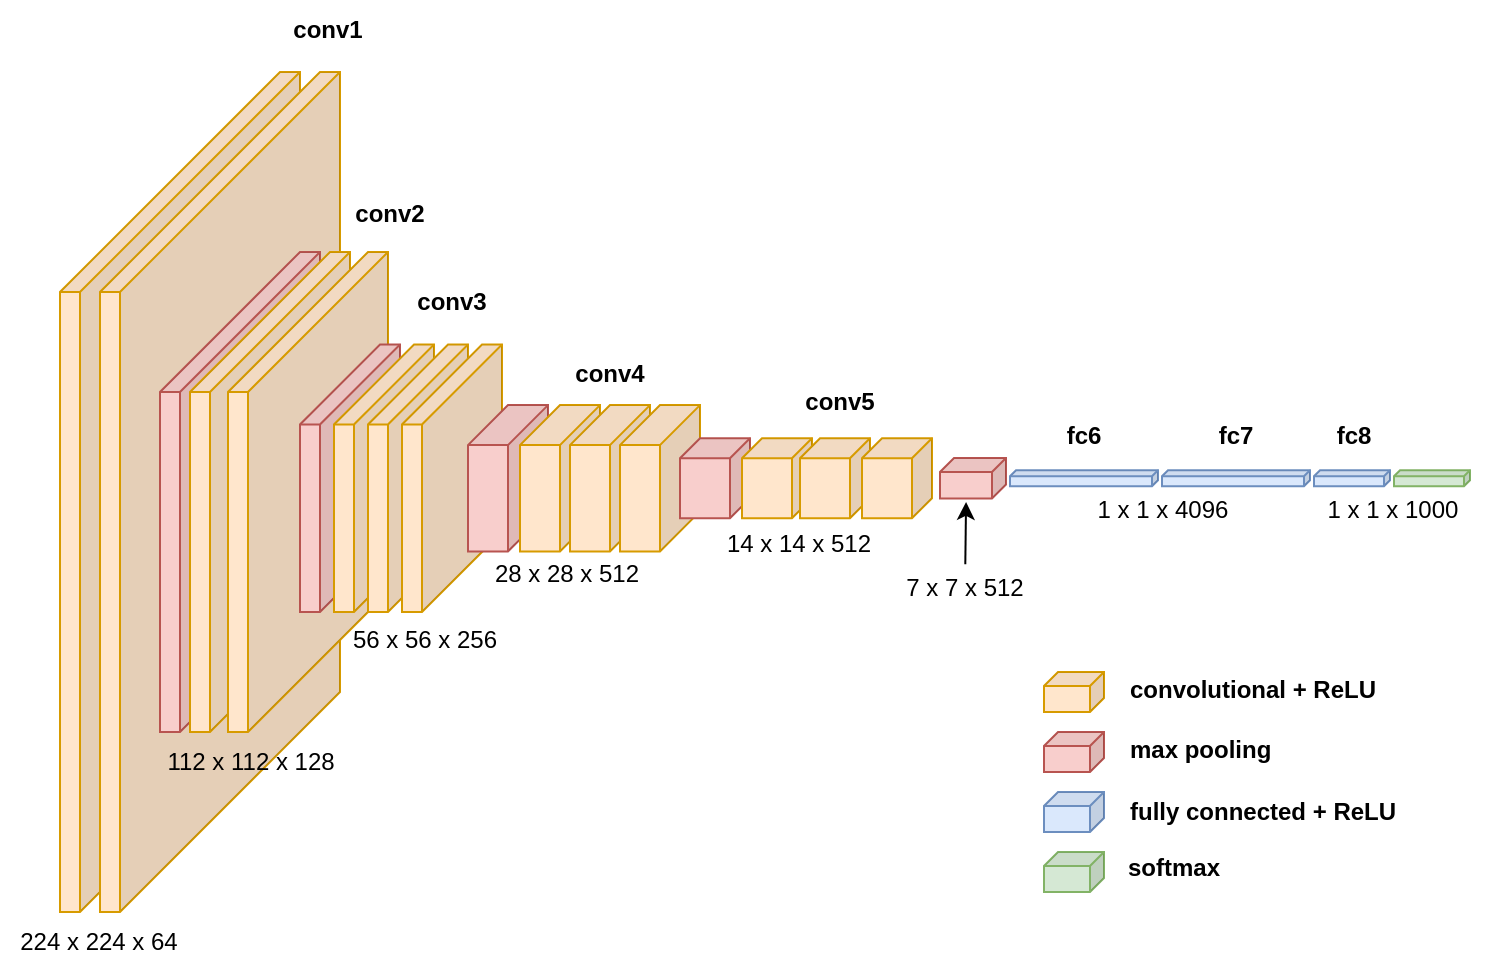 <mxfile version="15.7.0" type="device" pages="4"><diagram id="QJjx0-fPxzvcmYibJWj1" name="Page-1"><mxGraphModel dx="1038" dy="579" grid="1" gridSize="10" guides="1" tooltips="1" connect="1" arrows="1" fold="1" page="1" pageScale="1" pageWidth="827" pageHeight="583" math="0" shadow="0"><root><mxCell id="0"/><mxCell id="1" parent="0"/><mxCell id="4f-DMQIj-ya-iA7LCkDa-1" value="" style="shape=cube;whiteSpace=wrap;html=1;boundedLbl=1;backgroundOutline=1;darkOpacity=0.05;darkOpacity2=0.1;size=110;direction=east;flipH=1;fillColor=#ffe6cc;strokeColor=#d79b00;" parent="1" vertex="1"><mxGeometry x="71" y="96" width="120" height="420" as="geometry"/></mxCell><mxCell id="4f-DMQIj-ya-iA7LCkDa-2" value="" style="shape=cube;whiteSpace=wrap;html=1;boundedLbl=1;backgroundOutline=1;darkOpacity=0.05;darkOpacity2=0.1;size=110;direction=east;flipH=1;fillColor=#ffe6cc;strokeColor=#d79b00;" parent="1" vertex="1"><mxGeometry x="91" y="96" width="120" height="420" as="geometry"/></mxCell><mxCell id="4f-DMQIj-ya-iA7LCkDa-3" value="" style="shape=cube;whiteSpace=wrap;html=1;boundedLbl=1;backgroundOutline=1;darkOpacity=0.05;darkOpacity2=0.1;size=70;direction=east;flipH=1;fillColor=#f8cecc;strokeColor=#b85450;" parent="1" vertex="1"><mxGeometry x="121" y="186" width="80" height="240" as="geometry"/></mxCell><mxCell id="4f-DMQIj-ya-iA7LCkDa-4" value="" style="shape=cube;whiteSpace=wrap;html=1;boundedLbl=1;backgroundOutline=1;darkOpacity=0.05;darkOpacity2=0.1;size=70;direction=east;flipH=1;fillColor=#ffe6cc;strokeColor=#d79b00;" parent="1" vertex="1"><mxGeometry x="136" y="186" width="80" height="240" as="geometry"/></mxCell><mxCell id="4f-DMQIj-ya-iA7LCkDa-5" value="" style="shape=cube;whiteSpace=wrap;html=1;boundedLbl=1;backgroundOutline=1;darkOpacity=0.05;darkOpacity2=0.1;size=70;direction=east;flipH=1;fillColor=#ffe6cc;strokeColor=#d79b00;" parent="1" vertex="1"><mxGeometry x="155" y="186" width="80" height="240" as="geometry"/></mxCell><mxCell id="4f-DMQIj-ya-iA7LCkDa-6" value="" style="shape=cube;whiteSpace=wrap;html=1;boundedLbl=1;backgroundOutline=1;darkOpacity=0.05;darkOpacity2=0.1;size=40;direction=east;flipH=1;fillColor=#f8cecc;strokeColor=#b85450;" parent="1" vertex="1"><mxGeometry x="191" y="232.25" width="50" height="133.75" as="geometry"/></mxCell><mxCell id="4f-DMQIj-ya-iA7LCkDa-7" value="" style="shape=cube;whiteSpace=wrap;html=1;boundedLbl=1;backgroundOutline=1;darkOpacity=0.05;darkOpacity2=0.1;size=40;direction=east;flipH=1;fillColor=#ffe6cc;strokeColor=#d79b00;" parent="1" vertex="1"><mxGeometry x="208" y="232.25" width="50" height="133.75" as="geometry"/></mxCell><mxCell id="4f-DMQIj-ya-iA7LCkDa-8" value="" style="shape=cube;whiteSpace=wrap;html=1;boundedLbl=1;backgroundOutline=1;darkOpacity=0.05;darkOpacity2=0.1;size=40;direction=east;flipH=1;fillColor=#ffe6cc;strokeColor=#d79b00;" parent="1" vertex="1"><mxGeometry x="225" y="232.25" width="50" height="133.75" as="geometry"/></mxCell><mxCell id="4f-DMQIj-ya-iA7LCkDa-9" value="" style="shape=cube;whiteSpace=wrap;html=1;boundedLbl=1;backgroundOutline=1;darkOpacity=0.05;darkOpacity2=0.1;size=40;direction=east;flipH=1;fillColor=#ffe6cc;strokeColor=#d79b00;" parent="1" vertex="1"><mxGeometry x="242" y="232.25" width="50" height="133.75" as="geometry"/></mxCell><mxCell id="4f-DMQIj-ya-iA7LCkDa-10" value="" style="shape=cube;whiteSpace=wrap;html=1;boundedLbl=1;backgroundOutline=1;darkOpacity=0.05;darkOpacity2=0.1;size=20;direction=east;flipH=1;fillColor=#f8cecc;strokeColor=#b85450;" parent="1" vertex="1"><mxGeometry x="275" y="262.56" width="40" height="73.13" as="geometry"/></mxCell><mxCell id="4f-DMQIj-ya-iA7LCkDa-11" value="" style="shape=cube;whiteSpace=wrap;html=1;boundedLbl=1;backgroundOutline=1;darkOpacity=0.05;darkOpacity2=0.1;size=20;direction=east;flipH=1;fillColor=#ffe6cc;strokeColor=#d79b00;" parent="1" vertex="1"><mxGeometry x="301" y="262.56" width="40" height="73.13" as="geometry"/></mxCell><mxCell id="4f-DMQIj-ya-iA7LCkDa-12" value="" style="shape=cube;whiteSpace=wrap;html=1;boundedLbl=1;backgroundOutline=1;darkOpacity=0.05;darkOpacity2=0.1;size=20;direction=east;flipH=1;fillColor=#ffe6cc;strokeColor=#d79b00;" parent="1" vertex="1"><mxGeometry x="326" y="262.56" width="40" height="73.13" as="geometry"/></mxCell><mxCell id="4f-DMQIj-ya-iA7LCkDa-13" value="" style="shape=cube;whiteSpace=wrap;html=1;boundedLbl=1;backgroundOutline=1;darkOpacity=0.05;darkOpacity2=0.1;size=20;direction=east;flipH=1;fillColor=#ffe6cc;strokeColor=#d79b00;" parent="1" vertex="1"><mxGeometry x="351" y="262.56" width="40" height="73.13" as="geometry"/></mxCell><mxCell id="4f-DMQIj-ya-iA7LCkDa-15" value="" style="shape=cube;whiteSpace=wrap;html=1;boundedLbl=1;backgroundOutline=1;darkOpacity=0.05;darkOpacity2=0.1;size=10;direction=east;flipH=1;fillColor=#f8cecc;strokeColor=#b85450;" parent="1" vertex="1"><mxGeometry x="381" y="279.13" width="35" height="40" as="geometry"/></mxCell><mxCell id="4f-DMQIj-ya-iA7LCkDa-16" value="" style="shape=cube;whiteSpace=wrap;html=1;boundedLbl=1;backgroundOutline=1;darkOpacity=0.05;darkOpacity2=0.1;size=10;direction=east;flipH=1;fillColor=#ffe6cc;strokeColor=#d79b00;" parent="1" vertex="1"><mxGeometry x="412" y="279.13" width="35" height="40" as="geometry"/></mxCell><mxCell id="4f-DMQIj-ya-iA7LCkDa-19" value="" style="shape=cube;whiteSpace=wrap;html=1;boundedLbl=1;backgroundOutline=1;darkOpacity=0.05;darkOpacity2=0.1;size=7;direction=east;flipH=1;fillColor=#f8cecc;strokeColor=#b85450;" parent="1" vertex="1"><mxGeometry x="511" y="288.96" width="33" height="20.32" as="geometry"/></mxCell><mxCell id="4f-DMQIj-ya-iA7LCkDa-20" value="" style="shape=cube;whiteSpace=wrap;html=1;boundedLbl=1;backgroundOutline=1;darkOpacity=0.05;darkOpacity2=0.1;size=3;direction=east;flipH=1;fillColor=#dae8fc;strokeColor=#6c8ebf;" parent="1" vertex="1"><mxGeometry x="546" y="295.12" width="74" height="8" as="geometry"/></mxCell><mxCell id="4f-DMQIj-ya-iA7LCkDa-21" value="" style="shape=cube;whiteSpace=wrap;html=1;boundedLbl=1;backgroundOutline=1;darkOpacity=0.05;darkOpacity2=0.1;size=3;direction=east;flipH=1;fillColor=#dae8fc;strokeColor=#6c8ebf;" parent="1" vertex="1"><mxGeometry x="622" y="295.13" width="74" height="8" as="geometry"/></mxCell><mxCell id="4f-DMQIj-ya-iA7LCkDa-22" value="" style="shape=cube;whiteSpace=wrap;html=1;boundedLbl=1;backgroundOutline=1;darkOpacity=0.05;darkOpacity2=0.1;size=3;direction=east;flipH=1;fillColor=#dae8fc;strokeColor=#6c8ebf;" parent="1" vertex="1"><mxGeometry x="698" y="295.13" width="38" height="8" as="geometry"/></mxCell><mxCell id="4f-DMQIj-ya-iA7LCkDa-23" value="" style="shape=cube;whiteSpace=wrap;html=1;boundedLbl=1;backgroundOutline=1;darkOpacity=0.05;darkOpacity2=0.1;size=7;direction=east;flipH=1;fillColor=#ffe6cc;strokeColor=#d79b00;" parent="1" vertex="1"><mxGeometry x="563" y="396" width="30" height="20" as="geometry"/></mxCell><mxCell id="4f-DMQIj-ya-iA7LCkDa-24" value="" style="shape=cube;whiteSpace=wrap;html=1;boundedLbl=1;backgroundOutline=1;darkOpacity=0.05;darkOpacity2=0.1;size=7;direction=east;flipH=1;fillColor=#f8cecc;strokeColor=#b85450;" parent="1" vertex="1"><mxGeometry x="563" y="426" width="30" height="20" as="geometry"/></mxCell><mxCell id="4f-DMQIj-ya-iA7LCkDa-26" value="" style="shape=cube;whiteSpace=wrap;html=1;boundedLbl=1;backgroundOutline=1;darkOpacity=0.05;darkOpacity2=0.1;size=7;direction=east;flipH=1;fillColor=#dae8fc;strokeColor=#6c8ebf;" parent="1" vertex="1"><mxGeometry x="563" y="456" width="30" height="20" as="geometry"/></mxCell><mxCell id="4f-DMQIj-ya-iA7LCkDa-27" value="" style="shape=cube;whiteSpace=wrap;html=1;boundedLbl=1;backgroundOutline=1;darkOpacity=0.05;darkOpacity2=0.1;size=3;direction=east;flipH=1;fillColor=#d5e8d4;strokeColor=#82b366;" parent="1" vertex="1"><mxGeometry x="738" y="295.12" width="38" height="8" as="geometry"/></mxCell><mxCell id="4f-DMQIj-ya-iA7LCkDa-28" value="" style="shape=cube;whiteSpace=wrap;html=1;boundedLbl=1;backgroundOutline=1;darkOpacity=0.05;darkOpacity2=0.1;size=7;direction=east;flipH=1;fillColor=#d5e8d4;strokeColor=#82b366;" parent="1" vertex="1"><mxGeometry x="563" y="486" width="30" height="20" as="geometry"/></mxCell><mxCell id="4f-DMQIj-ya-iA7LCkDa-29" value="&lt;b&gt;conv1&lt;/b&gt;" style="text;html=1;strokeColor=none;fillColor=none;align=center;verticalAlign=middle;whiteSpace=wrap;rounded=0;" parent="1" vertex="1"><mxGeometry x="185" y="60" width="40" height="30" as="geometry"/></mxCell><mxCell id="4f-DMQIj-ya-iA7LCkDa-31" value="&lt;b&gt;conv2&lt;/b&gt;" style="text;html=1;strokeColor=none;fillColor=none;align=center;verticalAlign=middle;whiteSpace=wrap;rounded=0;" parent="1" vertex="1"><mxGeometry x="216" y="152" width="40" height="30" as="geometry"/></mxCell><mxCell id="4f-DMQIj-ya-iA7LCkDa-32" value="&lt;b&gt;conv3&lt;/b&gt;" style="text;html=1;strokeColor=none;fillColor=none;align=center;verticalAlign=middle;whiteSpace=wrap;rounded=0;" parent="1" vertex="1"><mxGeometry x="247" y="196" width="40" height="30" as="geometry"/></mxCell><mxCell id="4f-DMQIj-ya-iA7LCkDa-33" value="&lt;b&gt;conv4&lt;/b&gt;" style="text;html=1;strokeColor=none;fillColor=none;align=center;verticalAlign=middle;whiteSpace=wrap;rounded=0;" parent="1" vertex="1"><mxGeometry x="326" y="232.25" width="40" height="30" as="geometry"/></mxCell><mxCell id="4f-DMQIj-ya-iA7LCkDa-34" value="&lt;b&gt;conv5&lt;/b&gt;" style="text;html=1;strokeColor=none;fillColor=none;align=center;verticalAlign=middle;whiteSpace=wrap;rounded=0;" parent="1" vertex="1"><mxGeometry x="441" y="246" width="40" height="30" as="geometry"/></mxCell><mxCell id="4f-DMQIj-ya-iA7LCkDa-35" value="&lt;b&gt;fc6&lt;/b&gt;" style="text;html=1;strokeColor=none;fillColor=none;align=center;verticalAlign=middle;whiteSpace=wrap;rounded=0;" parent="1" vertex="1"><mxGeometry x="563" y="262.56" width="40" height="30" as="geometry"/></mxCell><mxCell id="4f-DMQIj-ya-iA7LCkDa-36" value="&lt;b&gt;fc7&lt;/b&gt;" style="text;html=1;strokeColor=none;fillColor=none;align=center;verticalAlign=middle;whiteSpace=wrap;rounded=0;" parent="1" vertex="1"><mxGeometry x="639" y="262.56" width="40" height="30" as="geometry"/></mxCell><mxCell id="4f-DMQIj-ya-iA7LCkDa-37" value="&lt;b&gt;fc8&lt;/b&gt;" style="text;html=1;strokeColor=none;fillColor=none;align=center;verticalAlign=middle;whiteSpace=wrap;rounded=0;" parent="1" vertex="1"><mxGeometry x="698" y="262.56" width="40" height="30" as="geometry"/></mxCell><mxCell id="4f-DMQIj-ya-iA7LCkDa-38" value="224 x 224 x 64" style="text;html=1;strokeColor=none;fillColor=none;align=center;verticalAlign=middle;whiteSpace=wrap;rounded=0;" parent="1" vertex="1"><mxGeometry x="41" y="516" width="99" height="30" as="geometry"/></mxCell><mxCell id="4f-DMQIj-ya-iA7LCkDa-39" value="112 x 112 x 128" style="text;html=1;strokeColor=none;fillColor=none;align=center;verticalAlign=middle;whiteSpace=wrap;rounded=0;" parent="1" vertex="1"><mxGeometry x="117" y="426" width="99" height="30" as="geometry"/></mxCell><mxCell id="4f-DMQIj-ya-iA7LCkDa-40" value="56 x 56 x 256" style="text;html=1;strokeColor=none;fillColor=none;align=center;verticalAlign=middle;whiteSpace=wrap;rounded=0;" parent="1" vertex="1"><mxGeometry x="204" y="365" width="99" height="30" as="geometry"/></mxCell><mxCell id="4f-DMQIj-ya-iA7LCkDa-41" value="28 x 28 x 512" style="text;html=1;strokeColor=none;fillColor=none;align=center;verticalAlign=middle;whiteSpace=wrap;rounded=0;" parent="1" vertex="1"><mxGeometry x="275" y="332" width="99" height="30" as="geometry"/></mxCell><mxCell id="4f-DMQIj-ya-iA7LCkDa-42" value="14 x 14 x 512" style="text;html=1;strokeColor=none;fillColor=none;align=center;verticalAlign=middle;whiteSpace=wrap;rounded=0;" parent="1" vertex="1"><mxGeometry x="391" y="317.12" width="99" height="30" as="geometry"/></mxCell><mxCell id="4f-DMQIj-ya-iA7LCkDa-43" value="" style="shape=cube;whiteSpace=wrap;html=1;boundedLbl=1;backgroundOutline=1;darkOpacity=0.05;darkOpacity2=0.1;size=10;direction=east;flipH=1;fillColor=#ffe6cc;strokeColor=#d79b00;" parent="1" vertex="1"><mxGeometry x="441" y="279.13" width="35" height="40" as="geometry"/></mxCell><mxCell id="4f-DMQIj-ya-iA7LCkDa-44" value="" style="shape=cube;whiteSpace=wrap;html=1;boundedLbl=1;backgroundOutline=1;darkOpacity=0.05;darkOpacity2=0.1;size=10;direction=east;flipH=1;fillColor=#ffe6cc;strokeColor=#d79b00;" parent="1" vertex="1"><mxGeometry x="472" y="279.12" width="35" height="40" as="geometry"/></mxCell><mxCell id="4f-DMQIj-ya-iA7LCkDa-46" value="7 x 7 x 512" style="text;html=1;strokeColor=none;fillColor=none;align=center;verticalAlign=middle;whiteSpace=wrap;rounded=0;" parent="1" vertex="1"><mxGeometry x="474" y="342.12" width="99" height="23.88" as="geometry"/></mxCell><mxCell id="4f-DMQIj-ya-iA7LCkDa-47" value="" style="endArrow=classic;html=1;entryX=0.605;entryY=1.084;entryDx=0;entryDy=0;entryPerimeter=0;" parent="1" source="4f-DMQIj-ya-iA7LCkDa-46" target="4f-DMQIj-ya-iA7LCkDa-19" edge="1"><mxGeometry width="50" height="50" relative="1" as="geometry"><mxPoint x="527.16" y="347.12" as="sourcePoint"/><mxPoint x="528" y="317" as="targetPoint"/></mxGeometry></mxCell><mxCell id="4f-DMQIj-ya-iA7LCkDa-48" value="1 x 1 x 4096" style="text;html=1;strokeColor=none;fillColor=none;align=center;verticalAlign=middle;whiteSpace=wrap;rounded=0;" parent="1" vertex="1"><mxGeometry x="573" y="303.13" width="99" height="24" as="geometry"/></mxCell><mxCell id="4f-DMQIj-ya-iA7LCkDa-49" value="1 x 1 x 1000" style="text;html=1;strokeColor=none;fillColor=none;align=center;verticalAlign=middle;whiteSpace=wrap;rounded=0;" parent="1" vertex="1"><mxGeometry x="688" y="303.13" width="99" height="24" as="geometry"/></mxCell><mxCell id="4f-DMQIj-ya-iA7LCkDa-50" value="convolutional + ReLU" style="text;html=1;strokeColor=none;fillColor=none;align=left;verticalAlign=middle;whiteSpace=wrap;rounded=0;fontStyle=1" parent="1" vertex="1"><mxGeometry x="604" y="393.06" width="138" height="23.88" as="geometry"/></mxCell><mxCell id="4f-DMQIj-ya-iA7LCkDa-51" value="max pooling" style="text;html=1;strokeColor=none;fillColor=none;align=left;verticalAlign=middle;whiteSpace=wrap;rounded=0;fontStyle=1" parent="1" vertex="1"><mxGeometry x="604" y="423.06" width="138" height="23.88" as="geometry"/></mxCell><mxCell id="4f-DMQIj-ya-iA7LCkDa-52" value="fully connected + ReLU" style="text;html=1;strokeColor=none;fillColor=none;align=left;verticalAlign=middle;whiteSpace=wrap;rounded=0;fontStyle=1" parent="1" vertex="1"><mxGeometry x="604" y="454.12" width="138" height="23.88" as="geometry"/></mxCell><mxCell id="4f-DMQIj-ya-iA7LCkDa-53" value="softmax" style="text;html=1;strokeColor=none;fillColor=none;align=left;verticalAlign=middle;whiteSpace=wrap;rounded=0;fontStyle=1" parent="1" vertex="1"><mxGeometry x="603" y="482.12" width="138" height="23.88" as="geometry"/></mxCell></root></mxGraphModel></diagram><diagram id="Sv9WxpLYqZt4ZEGrF2l6" name="Page-2"><mxGraphModel dx="2595" dy="5984" grid="1" gridSize="10" guides="1" tooltips="1" connect="1" arrows="1" fold="1" page="1" pageScale="1" pageWidth="3300" pageHeight="4681" math="0" shadow="0"><root><mxCell id="kKd3lj1C7YKsBZgcvfEA-0"/><mxCell id="kKd3lj1C7YKsBZgcvfEA-1" parent="kKd3lj1C7YKsBZgcvfEA-0"/><mxCell id="aua0RledjwzEejgn6m8u-341" style="edgeStyle=orthogonalEdgeStyle;rounded=0;orthogonalLoop=1;jettySize=auto;html=1;exitX=0;exitY=0;exitDx=0;exitDy=190.0;exitPerimeter=0;entryX=0;entryY=0.5;entryDx=0;entryDy=0;" parent="kKd3lj1C7YKsBZgcvfEA-1" source="aua0RledjwzEejgn6m8u-1" target="aua0RledjwzEejgn6m8u-328" edge="1"><mxGeometry relative="1" as="geometry"/></mxCell><mxCell id="aua0RledjwzEejgn6m8u-1" value="" style="shape=cube;whiteSpace=wrap;html=1;boundedLbl=1;backgroundOutline=1;darkOpacity=0.05;darkOpacity2=0.1;size=120;direction=east;flipH=1;fillColor=#C3ABD0;strokeColor=#000000;gradientColor=#ffffff;strokeWidth=5;" parent="kKd3lj1C7YKsBZgcvfEA-1" vertex="1"><mxGeometry x="440" y="180" width="170" height="500" as="geometry"/></mxCell><mxCell id="aua0RledjwzEejgn6m8u-342" style="edgeStyle=orthogonalEdgeStyle;rounded=0;orthogonalLoop=1;jettySize=auto;html=1;exitX=0;exitY=0;exitDx=0;exitDy=165;exitPerimeter=0;" parent="kKd3lj1C7YKsBZgcvfEA-1" source="aua0RledjwzEejgn6m8u-2" target="aua0RledjwzEejgn6m8u-307" edge="1"><mxGeometry relative="1" as="geometry"/></mxCell><mxCell id="aua0RledjwzEejgn6m8u-2" value="" style="shape=cube;whiteSpace=wrap;html=1;boundedLbl=1;backgroundOutline=1;darkOpacity=0.05;darkOpacity2=0.1;size=120;direction=east;flipH=1;fillColor=#A9C4EB;strokeColor=#000000;align=right;shadow=0;sketch=0;gradientColor=#ffffff;gradientDirection=north;strokeWidth=5;" parent="kKd3lj1C7YKsBZgcvfEA-1" vertex="1"><mxGeometry x="440" y="-300" width="170" height="460" as="geometry"/></mxCell><mxCell id="aua0RledjwzEejgn6m8u-3" value="" style="shape=cube;whiteSpace=wrap;html=1;boundedLbl=1;backgroundOutline=1;darkOpacity=0.05;darkOpacity2=0.1;size=110;direction=east;flipH=1;fillColor=#B9E0A5;strokeColor=#B3B3B3;" parent="kKd3lj1C7YKsBZgcvfEA-1" vertex="1"><mxGeometry x="840" y="-360" width="120" height="420" as="geometry"/></mxCell><mxCell id="aua0RledjwzEejgn6m8u-4" value="" style="shape=cube;whiteSpace=wrap;html=1;boundedLbl=1;backgroundOutline=1;darkOpacity=0.05;darkOpacity2=0.1;size=110;direction=east;flipH=1;fillColor=#B9E0A5;strokeColor=#B3B3B3;" parent="kKd3lj1C7YKsBZgcvfEA-1" vertex="1"><mxGeometry x="840" y="160" width="120" height="420" as="geometry"/></mxCell><mxCell id="aua0RledjwzEejgn6m8u-382" style="edgeStyle=orthogonalEdgeStyle;rounded=0;orthogonalLoop=1;jettySize=auto;html=1;exitX=0;exitY=0;exitDx=0;exitDy=55;exitPerimeter=0;strokeColor=default;" parent="kKd3lj1C7YKsBZgcvfEA-1" source="aua0RledjwzEejgn6m8u-281" edge="1"><mxGeometry relative="1" as="geometry"><mxPoint x="1350" y="160" as="targetPoint"/></mxGeometry></mxCell><mxCell id="aua0RledjwzEejgn6m8u-281" value="&lt;span&gt;&lt;b&gt;&lt;font style=&quot;font-size: 24px&quot;&gt;Avg Pooling&lt;/font&gt;&lt;/b&gt;&lt;/span&gt;" style="shape=cube;whiteSpace=wrap;html=1;boundedLbl=1;backgroundOutline=1;darkOpacity=0.05;darkOpacity2=0.1;size=0;direction=west;flipH=0;fillColor=#FFF2CC;strokeColor=#000000;sketch=0;flipV=1;fontColor=#333333;gradientColor=#ffffff;strokeWidth=5;" parent="kKd3lj1C7YKsBZgcvfEA-1" vertex="1"><mxGeometry x="1090" y="315" width="140" height="110" as="geometry"/></mxCell><mxCell id="aua0RledjwzEejgn6m8u-432" style="rounded=0;orthogonalLoop=1;jettySize=auto;html=1;exitX=0;exitY=0;exitDx=0;exitDy=40;exitPerimeter=0;entryX=0;entryY=0.5;entryDx=0;entryDy=0;fontSize=24;strokeColor=default;" parent="kKd3lj1C7YKsBZgcvfEA-1" source="aua0RledjwzEejgn6m8u-282" target="aua0RledjwzEejgn6m8u-398" edge="1"><mxGeometry relative="1" as="geometry"/></mxCell><mxCell id="aua0RledjwzEejgn6m8u-282" value="&lt;font style=&quot;font-size: 24px&quot;&gt;&lt;b&gt;Fusion&lt;/b&gt;&lt;/font&gt;" style="shape=cube;whiteSpace=wrap;html=1;boundedLbl=1;backgroundOutline=1;darkOpacity=0.05;darkOpacity2=0.1;size=10;direction=west;flipH=0;fillColor=#f5f5f5;strokeColor=#666666;sketch=0;flipV=1;fontColor=#333333;" parent="kKd3lj1C7YKsBZgcvfEA-1" vertex="1"><mxGeometry x="1280" y="70" width="140" height="90" as="geometry"/></mxCell><mxCell id="aua0RledjwzEejgn6m8u-387" style="edgeStyle=orthogonalEdgeStyle;rounded=0;orthogonalLoop=1;jettySize=auto;html=1;exitX=0;exitY=0;exitDx=100;exitDy=80;exitPerimeter=0;entryX=1;entryY=0.5;entryDx=0;entryDy=0;fontSize=24;strokeColor=default;" parent="kKd3lj1C7YKsBZgcvfEA-1" source="aua0RledjwzEejgn6m8u-283" target="aua0RledjwzEejgn6m8u-435" edge="1"><mxGeometry relative="1" as="geometry"><mxPoint x="1624.36" y="752.7" as="targetPoint"/></mxGeometry></mxCell><mxCell id="aua0RledjwzEejgn6m8u-388" style="edgeStyle=orthogonalEdgeStyle;rounded=0;orthogonalLoop=1;jettySize=auto;html=1;entryX=0;entryY=0.41;entryDx=0;entryDy=0;entryPerimeter=0;fontSize=24;strokeColor=default;" parent="kKd3lj1C7YKsBZgcvfEA-1" source="aua0RledjwzEejgn6m8u-283" target="aua0RledjwzEejgn6m8u-284" edge="1"><mxGeometry relative="1" as="geometry"/></mxCell><mxCell id="aua0RledjwzEejgn6m8u-283" value="&lt;span&gt;&lt;font style=&quot;font-size: 24px&quot;&gt;&lt;b&gt;Caption&lt;/b&gt;&lt;/font&gt;&lt;/span&gt;" style="shape=cube;whiteSpace=wrap;html=1;boundedLbl=1;backgroundOutline=1;darkOpacity=0.05;darkOpacity2=0.1;size=0;direction=west;flipH=0;fillColor=#f5f5f5;strokeColor=#666666;sketch=0;flipV=1;fontColor=#333333;" parent="kKd3lj1C7YKsBZgcvfEA-1" vertex="1"><mxGeometry x="2090" y="640" width="200" height="80" as="geometry"/></mxCell><mxCell id="aua0RledjwzEejgn6m8u-434" style="edgeStyle=none;rounded=0;orthogonalLoop=1;jettySize=auto;html=1;entryX=1;entryY=0.5;entryDx=0;entryDy=0;fontSize=24;strokeColor=default;" parent="kKd3lj1C7YKsBZgcvfEA-1" target="aua0RledjwzEejgn6m8u-417" edge="1"><mxGeometry relative="1" as="geometry"><mxPoint x="1980" y="112" as="sourcePoint"/></mxGeometry></mxCell><mxCell id="aua0RledjwzEejgn6m8u-284" value="&lt;b&gt;&lt;font style=&quot;font-size: 24px&quot;&gt;BERT&lt;/font&gt;&lt;/b&gt;" style="shape=cube;whiteSpace=wrap;html=1;boundedLbl=1;backgroundOutline=1;darkOpacity=0.05;darkOpacity2=0.1;size=100;direction=east;flipH=1;fillColor=#ffe6cc;strokeColor=#000000;align=center;gradientColor=#ffffff;gradientDirection=west;strokeWidth=5;" parent="kKd3lj1C7YKsBZgcvfEA-1" vertex="1"><mxGeometry x="1970" y="-120" width="200" height="370" as="geometry"/></mxCell><mxCell id="aua0RledjwzEejgn6m8u-291" style="edgeStyle=orthogonalEdgeStyle;rounded=0;orthogonalLoop=1;jettySize=auto;html=1;exitX=1;exitY=0.5;exitDx=0;exitDy=0;entryX=1.011;entryY=0.562;entryDx=0;entryDy=0;entryPerimeter=0;" parent="kKd3lj1C7YKsBZgcvfEA-1" source="aua0RledjwzEejgn6m8u-285" target="aua0RledjwzEejgn6m8u-2" edge="1"><mxGeometry relative="1" as="geometry"><Array as="points"><mxPoint x="400" y="258"/><mxPoint x="400" y="-41"/></Array></mxGeometry></mxCell><mxCell id="aua0RledjwzEejgn6m8u-292" style="edgeStyle=orthogonalEdgeStyle;rounded=0;orthogonalLoop=1;jettySize=auto;html=1;exitX=1;exitY=0.5;exitDx=0;exitDy=0;entryX=0;entryY=0;entryDx=170;entryDy=310;entryPerimeter=0;" parent="kKd3lj1C7YKsBZgcvfEA-1" source="aua0RledjwzEejgn6m8u-285" target="aua0RledjwzEejgn6m8u-1" edge="1"><mxGeometry relative="1" as="geometry"/></mxCell><mxCell id="aua0RledjwzEejgn6m8u-285" value="" style="shape=image;imageAspect=0;aspect=fixed;verticalLabelPosition=bottom;verticalAlign=top;sketch=0;fillColor=#C3ABD0;image=https://www.proplan.ru/sites/owners.proplan.ru/files/2021-05/%D0%BD%D0%B5%D0%BC%D0%B5%D1%86%D0%BA%D0%B0%D1%8F%20%D0%BE%D0%B2%D1%87%D0%B0%D1%80%D0%BA%D0%B0%202_0.jpg;imageBorder=default;" parent="kKd3lj1C7YKsBZgcvfEA-1" vertex="1"><mxGeometry x="50" y="156.56" width="310.23" height="203.44" as="geometry"/></mxCell><mxCell id="aua0RledjwzEejgn6m8u-287" value="&lt;b&gt;&lt;font style=&quot;font-size: 24px&quot;&gt;Encoder&lt;/font&gt;&lt;/b&gt;" style="shape=trapezoid;perimeter=trapezoidPerimeter;whiteSpace=wrap;html=1;fixedSize=1;sketch=0;fillColor=#fff2cc;align=center;direction=south;strokeColor=#d6b656;" parent="kKd3lj1C7YKsBZgcvfEA-1" vertex="1"><mxGeometry x="990" y="670" width="110" height="160" as="geometry"/></mxCell><mxCell id="aua0RledjwzEejgn6m8u-385" style="edgeStyle=orthogonalEdgeStyle;rounded=0;orthogonalLoop=1;jettySize=auto;html=1;exitX=0.5;exitY=1;exitDx=0;exitDy=0;strokeColor=default;entryX=0;entryY=0.5;entryDx=0;entryDy=0;" parent="kKd3lj1C7YKsBZgcvfEA-1" source="aua0RledjwzEejgn6m8u-288" target="aua0RledjwzEejgn6m8u-435" edge="1"><mxGeometry relative="1" as="geometry"><mxPoint x="1465" y="750" as="targetPoint"/></mxGeometry></mxCell><mxCell id="aua0RledjwzEejgn6m8u-288" value="&lt;b&gt;&lt;font style=&quot;font-size: 24px&quot;&gt;Decoder&lt;/font&gt;&lt;/b&gt;" style="shape=trapezoid;perimeter=trapezoidPerimeter;whiteSpace=wrap;html=1;fixedSize=1;sketch=0;fillColor=#fff2cc;align=center;direction=north;strokeColor=#d6b656;" parent="kKd3lj1C7YKsBZgcvfEA-1" vertex="1"><mxGeometry x="1150" y="670" width="110" height="160" as="geometry"/></mxCell><mxCell id="aua0RledjwzEejgn6m8u-289" value="&lt;b&gt;&lt;font style=&quot;font-size: 24px&quot;&gt;Image&lt;/font&gt;&lt;/b&gt;" style="text;html=1;align=center;verticalAlign=middle;resizable=0;points=[];autosize=1;strokeColor=none;fillColor=none;" parent="kKd3lj1C7YKsBZgcvfEA-1" vertex="1"><mxGeometry x="160.12" y="120" width="90" height="20" as="geometry"/></mxCell><mxCell id="aua0RledjwzEejgn6m8u-298" value="" style="shape=table;startSize=0;container=1;collapsible=0;childLayout=tableLayout;shadow=0;sketch=0;fillColor=#FFCCCC;align=center;swimlaneFillColor=#000000;rounded=0;strokeColor=#000000;" parent="kKd3lj1C7YKsBZgcvfEA-1" vertex="1"><mxGeometry x="680" y="-280" width="60" height="370" as="geometry"/></mxCell><mxCell id="aua0RledjwzEejgn6m8u-299" value="" style="shape=partialRectangle;collapsible=0;dropTarget=0;pointerEvents=0;fillColor=none;top=0;left=0;bottom=0;right=0;points=[[0,0.5],[1,0.5]];portConstraint=eastwest;shadow=0;sketch=0;align=center;" parent="aua0RledjwzEejgn6m8u-298" vertex="1"><mxGeometry width="60" height="41" as="geometry"/></mxCell><mxCell id="aua0RledjwzEejgn6m8u-300" value="" style="shape=partialRectangle;html=1;whiteSpace=wrap;connectable=0;overflow=hidden;fillColor=#f8cecc;top=0;left=0;bottom=0;right=0;pointerEvents=1;shadow=0;sketch=0;align=center;strokeColor=#b85450;" parent="aua0RledjwzEejgn6m8u-299" vertex="1"><mxGeometry width="60" height="41" as="geometry"><mxRectangle width="60" height="41" as="alternateBounds"/></mxGeometry></mxCell><mxCell id="aua0RledjwzEejgn6m8u-301" value="" style="shape=partialRectangle;collapsible=0;dropTarget=0;pointerEvents=0;fillColor=none;top=0;left=0;bottom=0;right=0;points=[[0,0.5],[1,0.5]];portConstraint=eastwest;shadow=0;sketch=0;align=center;" parent="aua0RledjwzEejgn6m8u-298" vertex="1"><mxGeometry y="41" width="60" height="41" as="geometry"/></mxCell><mxCell id="aua0RledjwzEejgn6m8u-302" value="" style="shape=partialRectangle;html=1;whiteSpace=wrap;connectable=0;overflow=hidden;fillColor=#eeeeee;top=0;left=0;bottom=0;right=0;pointerEvents=1;shadow=0;sketch=0;align=center;strokeColor=#36393d;" parent="aua0RledjwzEejgn6m8u-301" vertex="1"><mxGeometry width="60" height="41" as="geometry"><mxRectangle width="60" height="41" as="alternateBounds"/></mxGeometry></mxCell><mxCell id="aua0RledjwzEejgn6m8u-303" value="" style="shape=partialRectangle;collapsible=0;dropTarget=0;pointerEvents=0;fillColor=none;top=0;left=0;bottom=0;right=0;points=[[0,0.5],[1,0.5]];portConstraint=eastwest;shadow=0;sketch=0;align=center;" parent="aua0RledjwzEejgn6m8u-298" vertex="1"><mxGeometry y="82" width="60" height="41" as="geometry"/></mxCell><mxCell id="aua0RledjwzEejgn6m8u-304" value="" style="shape=partialRectangle;html=1;whiteSpace=wrap;connectable=0;overflow=hidden;fillColor=#ffcccc;top=0;left=0;bottom=0;right=0;pointerEvents=1;shadow=0;sketch=0;align=center;strokeColor=#36393d;" parent="aua0RledjwzEejgn6m8u-303" vertex="1"><mxGeometry width="60" height="41" as="geometry"><mxRectangle width="60" height="41" as="alternateBounds"/></mxGeometry></mxCell><mxCell id="aua0RledjwzEejgn6m8u-305" value="" style="shape=partialRectangle;collapsible=0;dropTarget=0;pointerEvents=0;fillColor=none;top=0;left=0;bottom=0;right=0;points=[[0,0.5],[1,0.5]];portConstraint=eastwest;shadow=0;sketch=0;align=center;" parent="aua0RledjwzEejgn6m8u-298" vertex="1"><mxGeometry y="123" width="60" height="41" as="geometry"/></mxCell><mxCell id="aua0RledjwzEejgn6m8u-306" value="" style="shape=partialRectangle;html=1;whiteSpace=wrap;connectable=0;overflow=hidden;top=0;left=0;bottom=0;right=0;pointerEvents=1;shadow=0;sketch=0;align=center;" parent="aua0RledjwzEejgn6m8u-305" vertex="1"><mxGeometry width="60" height="41" as="geometry"><mxRectangle width="60" height="41" as="alternateBounds"/></mxGeometry></mxCell><mxCell id="aua0RledjwzEejgn6m8u-307" value="" style="shape=partialRectangle;collapsible=0;dropTarget=0;pointerEvents=0;fillColor=none;top=0;left=0;bottom=0;right=0;points=[[0,0.5],[1,0.5]];portConstraint=eastwest;shadow=0;sketch=0;align=center;" parent="aua0RledjwzEejgn6m8u-298" vertex="1"><mxGeometry y="164" width="60" height="42" as="geometry"/></mxCell><mxCell id="aua0RledjwzEejgn6m8u-308" value="" style="shape=partialRectangle;html=1;whiteSpace=wrap;connectable=0;overflow=hidden;fillColor=#fad9d5;top=0;left=0;bottom=0;right=0;pointerEvents=1;shadow=0;sketch=0;align=center;strokeColor=#ae4132;" parent="aua0RledjwzEejgn6m8u-307" vertex="1"><mxGeometry width="60" height="42" as="geometry"><mxRectangle width="60" height="42" as="alternateBounds"/></mxGeometry></mxCell><mxCell id="aua0RledjwzEejgn6m8u-309" value="" style="shape=partialRectangle;collapsible=0;dropTarget=0;pointerEvents=0;fillColor=none;top=0;left=0;bottom=0;right=0;points=[[0,0.5],[1,0.5]];portConstraint=eastwest;shadow=0;sketch=0;align=center;" parent="aua0RledjwzEejgn6m8u-298" vertex="1"><mxGeometry y="206" width="60" height="41" as="geometry"/></mxCell><mxCell id="aua0RledjwzEejgn6m8u-310" value="" style="shape=partialRectangle;html=1;whiteSpace=wrap;connectable=0;overflow=hidden;fillColor=#ffe6cc;top=0;left=0;bottom=0;right=0;pointerEvents=1;shadow=0;sketch=0;align=center;strokeColor=#d79b00;" parent="aua0RledjwzEejgn6m8u-309" vertex="1"><mxGeometry width="60" height="41" as="geometry"><mxRectangle width="60" height="41" as="alternateBounds"/></mxGeometry></mxCell><mxCell id="aua0RledjwzEejgn6m8u-311" value="" style="shape=partialRectangle;collapsible=0;dropTarget=0;pointerEvents=0;fillColor=none;top=0;left=0;bottom=0;right=0;points=[[0,0.5],[1,0.5]];portConstraint=eastwest;shadow=0;sketch=0;align=center;" parent="aua0RledjwzEejgn6m8u-298" vertex="1"><mxGeometry y="247" width="60" height="41" as="geometry"/></mxCell><mxCell id="aua0RledjwzEejgn6m8u-312" value="" style="shape=partialRectangle;html=1;whiteSpace=wrap;connectable=0;overflow=hidden;fillColor=#fff2cc;top=0;left=0;bottom=0;right=0;pointerEvents=1;shadow=0;sketch=0;align=center;strokeColor=#d6b656;" parent="aua0RledjwzEejgn6m8u-311" vertex="1"><mxGeometry width="60" height="41" as="geometry"><mxRectangle width="60" height="41" as="alternateBounds"/></mxGeometry></mxCell><mxCell id="aua0RledjwzEejgn6m8u-313" value="" style="shape=partialRectangle;collapsible=0;dropTarget=0;pointerEvents=0;fillColor=none;top=0;left=0;bottom=0;right=0;points=[[0,0.5],[1,0.5]];portConstraint=eastwest;shadow=0;sketch=0;align=center;" parent="aua0RledjwzEejgn6m8u-298" vertex="1"><mxGeometry y="288" width="60" height="41" as="geometry"/></mxCell><mxCell id="aua0RledjwzEejgn6m8u-314" value="" style="shape=partialRectangle;html=1;whiteSpace=wrap;connectable=0;overflow=hidden;fillColor=#f8cecc;top=0;left=0;bottom=0;right=0;pointerEvents=1;shadow=0;sketch=0;align=center;strokeColor=#b85450;" parent="aua0RledjwzEejgn6m8u-313" vertex="1"><mxGeometry width="60" height="41" as="geometry"><mxRectangle width="60" height="41" as="alternateBounds"/></mxGeometry></mxCell><mxCell id="aua0RledjwzEejgn6m8u-315" value="" style="shape=partialRectangle;collapsible=0;dropTarget=0;pointerEvents=0;fillColor=none;top=0;left=0;bottom=0;right=0;points=[[0,0.5],[1,0.5]];portConstraint=eastwest;shadow=0;sketch=0;align=center;" parent="aua0RledjwzEejgn6m8u-298" vertex="1"><mxGeometry y="329" width="60" height="41" as="geometry"/></mxCell><mxCell id="aua0RledjwzEejgn6m8u-316" value="" style="shape=partialRectangle;html=1;whiteSpace=wrap;connectable=0;overflow=hidden;top=0;left=0;bottom=0;right=0;pointerEvents=1;shadow=0;sketch=0;align=center;" parent="aua0RledjwzEejgn6m8u-315" vertex="1"><mxGeometry width="60" height="41" as="geometry"><mxRectangle width="60" height="41" as="alternateBounds"/></mxGeometry></mxCell><mxCell id="aua0RledjwzEejgn6m8u-319" value="" style="shape=table;startSize=0;container=1;collapsible=0;childLayout=tableLayout;shadow=0;sketch=0;fillColor=#FFCCCC;align=center;swimlaneFillColor=#000000;rounded=0;strokeColor=#000000;" parent="kKd3lj1C7YKsBZgcvfEA-1" vertex="1"><mxGeometry x="680" y="240" width="60" height="370" as="geometry"/></mxCell><mxCell id="aua0RledjwzEejgn6m8u-320" value="" style="shape=partialRectangle;collapsible=0;dropTarget=0;pointerEvents=0;fillColor=none;top=0;left=0;bottom=0;right=0;points=[[0,0.5],[1,0.5]];portConstraint=eastwest;shadow=0;sketch=0;align=center;" parent="aua0RledjwzEejgn6m8u-319" vertex="1"><mxGeometry width="60" height="41" as="geometry"/></mxCell><mxCell id="aua0RledjwzEejgn6m8u-321" value="" style="shape=partialRectangle;html=1;whiteSpace=wrap;connectable=0;overflow=hidden;fillColor=#f8cecc;top=0;left=0;bottom=0;right=0;pointerEvents=1;shadow=0;sketch=0;align=center;strokeColor=#b85450;" parent="aua0RledjwzEejgn6m8u-320" vertex="1"><mxGeometry width="60" height="41" as="geometry"><mxRectangle width="60" height="41" as="alternateBounds"/></mxGeometry></mxCell><mxCell id="aua0RledjwzEejgn6m8u-322" value="" style="shape=partialRectangle;collapsible=0;dropTarget=0;pointerEvents=0;fillColor=none;top=0;left=0;bottom=0;right=0;points=[[0,0.5],[1,0.5]];portConstraint=eastwest;shadow=0;sketch=0;align=center;" parent="aua0RledjwzEejgn6m8u-319" vertex="1"><mxGeometry y="41" width="60" height="41" as="geometry"/></mxCell><mxCell id="aua0RledjwzEejgn6m8u-323" value="" style="shape=partialRectangle;html=1;whiteSpace=wrap;connectable=0;overflow=hidden;fillColor=#eeeeee;top=0;left=0;bottom=0;right=0;pointerEvents=1;shadow=0;sketch=0;align=center;strokeColor=#36393d;" parent="aua0RledjwzEejgn6m8u-322" vertex="1"><mxGeometry width="60" height="41" as="geometry"><mxRectangle width="60" height="41" as="alternateBounds"/></mxGeometry></mxCell><mxCell id="aua0RledjwzEejgn6m8u-324" value="" style="shape=partialRectangle;collapsible=0;dropTarget=0;pointerEvents=0;fillColor=none;top=0;left=0;bottom=0;right=0;points=[[0,0.5],[1,0.5]];portConstraint=eastwest;shadow=0;sketch=0;align=center;" parent="aua0RledjwzEejgn6m8u-319" vertex="1"><mxGeometry y="82" width="60" height="41" as="geometry"/></mxCell><mxCell id="aua0RledjwzEejgn6m8u-325" value="" style="shape=partialRectangle;html=1;whiteSpace=wrap;connectable=0;overflow=hidden;fillColor=#ffcccc;top=0;left=0;bottom=0;right=0;pointerEvents=1;shadow=0;sketch=0;align=center;strokeColor=#36393d;" parent="aua0RledjwzEejgn6m8u-324" vertex="1"><mxGeometry width="60" height="41" as="geometry"><mxRectangle width="60" height="41" as="alternateBounds"/></mxGeometry></mxCell><mxCell id="aua0RledjwzEejgn6m8u-326" value="" style="shape=partialRectangle;collapsible=0;dropTarget=0;pointerEvents=0;fillColor=none;top=0;left=0;bottom=0;right=0;points=[[0,0.5],[1,0.5]];portConstraint=eastwest;shadow=0;sketch=0;align=center;" parent="aua0RledjwzEejgn6m8u-319" vertex="1"><mxGeometry y="123" width="60" height="41" as="geometry"/></mxCell><mxCell id="aua0RledjwzEejgn6m8u-327" value="" style="shape=partialRectangle;html=1;whiteSpace=wrap;connectable=0;overflow=hidden;top=0;left=0;bottom=0;right=0;pointerEvents=1;shadow=0;sketch=0;align=center;" parent="aua0RledjwzEejgn6m8u-326" vertex="1"><mxGeometry width="60" height="41" as="geometry"><mxRectangle width="60" height="41" as="alternateBounds"/></mxGeometry></mxCell><mxCell id="aua0RledjwzEejgn6m8u-328" value="" style="shape=partialRectangle;collapsible=0;dropTarget=0;pointerEvents=0;fillColor=none;top=0;left=0;bottom=0;right=0;points=[[0,0.5],[1,0.5]];portConstraint=eastwest;shadow=0;sketch=0;align=center;" parent="aua0RledjwzEejgn6m8u-319" vertex="1"><mxGeometry y="164" width="60" height="42" as="geometry"/></mxCell><mxCell id="aua0RledjwzEejgn6m8u-329" value="" style="shape=partialRectangle;html=1;whiteSpace=wrap;connectable=0;overflow=hidden;fillColor=#fad9d5;top=0;left=0;bottom=0;right=0;pointerEvents=1;shadow=0;sketch=0;align=center;strokeColor=#ae4132;" parent="aua0RledjwzEejgn6m8u-328" vertex="1"><mxGeometry width="60" height="42" as="geometry"><mxRectangle width="60" height="42" as="alternateBounds"/></mxGeometry></mxCell><mxCell id="aua0RledjwzEejgn6m8u-330" value="" style="shape=partialRectangle;collapsible=0;dropTarget=0;pointerEvents=0;fillColor=none;top=0;left=0;bottom=0;right=0;points=[[0,0.5],[1,0.5]];portConstraint=eastwest;shadow=0;sketch=0;align=center;" parent="aua0RledjwzEejgn6m8u-319" vertex="1"><mxGeometry y="206" width="60" height="41" as="geometry"/></mxCell><mxCell id="aua0RledjwzEejgn6m8u-331" value="" style="shape=partialRectangle;html=1;whiteSpace=wrap;connectable=0;overflow=hidden;fillColor=#ffe6cc;top=0;left=0;bottom=0;right=0;pointerEvents=1;shadow=0;sketch=0;align=center;strokeColor=#d79b00;" parent="aua0RledjwzEejgn6m8u-330" vertex="1"><mxGeometry width="60" height="41" as="geometry"><mxRectangle width="60" height="41" as="alternateBounds"/></mxGeometry></mxCell><mxCell id="aua0RledjwzEejgn6m8u-332" value="" style="shape=partialRectangle;collapsible=0;dropTarget=0;pointerEvents=0;fillColor=none;top=0;left=0;bottom=0;right=0;points=[[0,0.5],[1,0.5]];portConstraint=eastwest;shadow=0;sketch=0;align=center;" parent="aua0RledjwzEejgn6m8u-319" vertex="1"><mxGeometry y="247" width="60" height="41" as="geometry"/></mxCell><mxCell id="aua0RledjwzEejgn6m8u-333" value="" style="shape=partialRectangle;html=1;whiteSpace=wrap;connectable=0;overflow=hidden;fillColor=#fff2cc;top=0;left=0;bottom=0;right=0;pointerEvents=1;shadow=0;sketch=0;align=center;strokeColor=#d6b656;" parent="aua0RledjwzEejgn6m8u-332" vertex="1"><mxGeometry width="60" height="41" as="geometry"><mxRectangle width="60" height="41" as="alternateBounds"/></mxGeometry></mxCell><mxCell id="aua0RledjwzEejgn6m8u-334" value="" style="shape=partialRectangle;collapsible=0;dropTarget=0;pointerEvents=0;fillColor=none;top=0;left=0;bottom=0;right=0;points=[[0,0.5],[1,0.5]];portConstraint=eastwest;shadow=0;sketch=0;align=center;" parent="aua0RledjwzEejgn6m8u-319" vertex="1"><mxGeometry y="288" width="60" height="41" as="geometry"/></mxCell><mxCell id="aua0RledjwzEejgn6m8u-335" value="" style="shape=partialRectangle;html=1;whiteSpace=wrap;connectable=0;overflow=hidden;fillColor=#f8cecc;top=0;left=0;bottom=0;right=0;pointerEvents=1;shadow=0;sketch=0;align=center;strokeColor=#b85450;" parent="aua0RledjwzEejgn6m8u-334" vertex="1"><mxGeometry width="60" height="41" as="geometry"><mxRectangle width="60" height="41" as="alternateBounds"/></mxGeometry></mxCell><mxCell id="aua0RledjwzEejgn6m8u-336" value="" style="shape=partialRectangle;collapsible=0;dropTarget=0;pointerEvents=0;fillColor=none;top=0;left=0;bottom=0;right=0;points=[[0,0.5],[1,0.5]];portConstraint=eastwest;shadow=0;sketch=0;align=center;" parent="aua0RledjwzEejgn6m8u-319" vertex="1"><mxGeometry y="329" width="60" height="41" as="geometry"/></mxCell><mxCell id="aua0RledjwzEejgn6m8u-337" value="" style="shape=partialRectangle;html=1;whiteSpace=wrap;connectable=0;overflow=hidden;top=0;left=0;bottom=0;right=0;pointerEvents=1;shadow=0;sketch=0;align=center;" parent="aua0RledjwzEejgn6m8u-336" vertex="1"><mxGeometry width="60" height="41" as="geometry"><mxRectangle width="60" height="41" as="alternateBounds"/></mxGeometry></mxCell><mxCell id="aua0RledjwzEejgn6m8u-338" value="&lt;b style=&quot;font-size: 24px&quot;&gt;&lt;i&gt;T&lt;sub&gt;i&lt;/sub&gt;&lt;/i&gt;&lt;br&gt;OCR features&lt;/b&gt;" style="text;html=1;align=center;verticalAlign=middle;resizable=0;points=[];autosize=1;strokeColor=none;fillColor=none;" parent="kKd3lj1C7YKsBZgcvfEA-1" vertex="1"><mxGeometry x="625" y="-360" width="170" height="40" as="geometry"/></mxCell><mxCell id="aua0RledjwzEejgn6m8u-339" value="&lt;b style=&quot;font-size: 24px&quot;&gt;&lt;i&gt;V&lt;sub&gt;i&lt;/sub&gt;&lt;/i&gt;&lt;br&gt;Image features&lt;/b&gt;" style="text;html=1;align=center;verticalAlign=middle;resizable=0;points=[];autosize=1;strokeColor=none;fillColor=none;" parent="kKd3lj1C7YKsBZgcvfEA-1" vertex="1"><mxGeometry x="615" y="630" width="190" height="40" as="geometry"/></mxCell><mxCell id="aua0RledjwzEejgn6m8u-343" value="&lt;b&gt;&lt;font style=&quot;font-size: 24px&quot;&gt;Easy OCR&lt;/font&gt;&lt;/b&gt;" style="text;html=1;align=center;verticalAlign=middle;resizable=0;points=[];autosize=1;strokeColor=none;fillColor=none;rotation=-45;" parent="kKd3lj1C7YKsBZgcvfEA-1" vertex="1"><mxGeometry x="490" y="-80" width="130" height="20" as="geometry"/></mxCell><mxCell id="aua0RledjwzEejgn6m8u-344" value="&lt;font style=&quot;font-size: 24px&quot;&gt;&lt;b&gt;Faster-RCNN&lt;/b&gt;&lt;/font&gt;" style="text;html=1;align=center;verticalAlign=middle;resizable=0;points=[];autosize=1;strokeColor=none;fillColor=none;rotation=-45;glass=0;" parent="kKd3lj1C7YKsBZgcvfEA-1" vertex="1"><mxGeometry x="465" y="440" width="170" height="20" as="geometry"/></mxCell><mxCell id="aua0RledjwzEejgn6m8u-347" value="" style="ellipse;html=1;shape=startState;fillColor=#000000;strokeColor=#ff0000;rounded=0;shadow=0;glass=0;sketch=0;align=center;direction=west;" parent="kKd3lj1C7YKsBZgcvfEA-1" vertex="1"><mxGeometry x="900" y="-230" width="30" height="30" as="geometry"/></mxCell><mxCell id="aua0RledjwzEejgn6m8u-349" value="" style="ellipse;html=1;shape=startState;fillColor=#000000;strokeColor=#ff0000;rounded=0;shadow=0;glass=0;sketch=0;align=center;direction=west;" parent="kKd3lj1C7YKsBZgcvfEA-1" vertex="1"><mxGeometry x="860" y="-160" width="30" height="30" as="geometry"/></mxCell><mxCell id="aua0RledjwzEejgn6m8u-350" value="" style="ellipse;html=1;shape=startState;fillColor=#000000;strokeColor=#ff0000;rounded=0;shadow=0;glass=0;sketch=0;align=center;direction=west;" parent="kKd3lj1C7YKsBZgcvfEA-1" vertex="1"><mxGeometry x="920" y="-90" width="30" height="30" as="geometry"/></mxCell><mxCell id="aua0RledjwzEejgn6m8u-356" style="orthogonalLoop=1;jettySize=auto;html=1;exitX=1;exitY=0;exitDx=0;exitDy=0;entryX=1;entryY=1;entryDx=0;entryDy=0;strokeColor=default;rounded=0;" parent="kKd3lj1C7YKsBZgcvfEA-1" source="aua0RledjwzEejgn6m8u-351" target="aua0RledjwzEejgn6m8u-352" edge="1"><mxGeometry relative="1" as="geometry"/></mxCell><mxCell id="aua0RledjwzEejgn6m8u-351" value="" style="ellipse;html=1;shape=startState;fillColor=#000000;strokeColor=#ff0000;rounded=0;shadow=0;glass=0;sketch=0;align=center;direction=west;" parent="kKd3lj1C7YKsBZgcvfEA-1" vertex="1"><mxGeometry x="910" y="-145" width="30" height="30" as="geometry"/></mxCell><mxCell id="aua0RledjwzEejgn6m8u-352" value="" style="ellipse;html=1;shape=startState;fillColor=#000000;strokeColor=#ff0000;rounded=0;shadow=0;glass=0;sketch=0;align=center;direction=north;" parent="kKd3lj1C7YKsBZgcvfEA-1" vertex="1"><mxGeometry x="860" y="-60" width="30" height="30" as="geometry"/></mxCell><mxCell id="aua0RledjwzEejgn6m8u-357" style="orthogonalLoop=1;jettySize=auto;html=1;exitX=0.5;exitY=0;exitDx=0;exitDy=0;entryX=0.5;entryY=1;entryDx=0;entryDy=0;strokeColor=default;rounded=0;" parent="kKd3lj1C7YKsBZgcvfEA-1" source="aua0RledjwzEejgn6m8u-351" target="aua0RledjwzEejgn6m8u-350" edge="1"><mxGeometry relative="1" as="geometry"><mxPoint x="924.393" y="-109.393" as="sourcePoint"/><mxPoint x="895.607" y="-45.607" as="targetPoint"/></mxGeometry></mxCell><mxCell id="aua0RledjwzEejgn6m8u-358" style="orthogonalLoop=1;jettySize=auto;html=1;exitX=0;exitY=1;exitDx=0;exitDy=0;entryX=1;entryY=0;entryDx=0;entryDy=0;strokeColor=default;rounded=0;" parent="kKd3lj1C7YKsBZgcvfEA-1" source="aua0RledjwzEejgn6m8u-349" target="aua0RledjwzEejgn6m8u-347" edge="1"><mxGeometry relative="1" as="geometry"><mxPoint x="924.393" y="-109.393" as="sourcePoint"/><mxPoint x="895.607" y="-45.607" as="targetPoint"/></mxGeometry></mxCell><mxCell id="aua0RledjwzEejgn6m8u-359" style="orthogonalLoop=1;jettySize=auto;html=1;exitX=0;exitY=1;exitDx=0;exitDy=0;entryX=1;entryY=0.5;entryDx=0;entryDy=0;strokeColor=default;rounded=0;" parent="kKd3lj1C7YKsBZgcvfEA-1" source="aua0RledjwzEejgn6m8u-349" target="aua0RledjwzEejgn6m8u-351" edge="1"><mxGeometry relative="1" as="geometry"><mxPoint x="895.607" y="-145.607" as="sourcePoint"/><mxPoint x="925" y="-190" as="targetPoint"/></mxGeometry></mxCell><mxCell id="aua0RledjwzEejgn6m8u-360" style="orthogonalLoop=1;jettySize=auto;html=1;exitX=0.5;exitY=0;exitDx=0;exitDy=0;entryX=0.5;entryY=1;entryDx=0;entryDy=0;strokeColor=default;rounded=0;" parent="kKd3lj1C7YKsBZgcvfEA-1" source="aua0RledjwzEejgn6m8u-347" target="aua0RledjwzEejgn6m8u-351" edge="1"><mxGeometry relative="1" as="geometry"><mxPoint x="895.607" y="-145.607" as="sourcePoint"/><mxPoint x="914.393" y="-194.393" as="targetPoint"/></mxGeometry></mxCell><mxCell id="aua0RledjwzEejgn6m8u-361" value="" style="ellipse;html=1;shape=startState;fillColor=#000000;strokeColor=#ff0000;rounded=0;shadow=0;glass=0;sketch=0;align=center;direction=west;" parent="kKd3lj1C7YKsBZgcvfEA-1" vertex="1"><mxGeometry x="900" y="310" width="30" height="30" as="geometry"/></mxCell><mxCell id="aua0RledjwzEejgn6m8u-362" value="" style="ellipse;html=1;shape=startState;fillColor=#000000;strokeColor=#ff0000;rounded=0;shadow=0;glass=0;sketch=0;align=center;direction=west;" parent="kKd3lj1C7YKsBZgcvfEA-1" vertex="1"><mxGeometry x="860" y="380" width="30" height="30" as="geometry"/></mxCell><mxCell id="aua0RledjwzEejgn6m8u-363" value="" style="ellipse;html=1;shape=startState;fillColor=#000000;strokeColor=#ff0000;rounded=0;shadow=0;glass=0;sketch=0;align=center;direction=west;" parent="kKd3lj1C7YKsBZgcvfEA-1" vertex="1"><mxGeometry x="920" y="450" width="30" height="30" as="geometry"/></mxCell><mxCell id="aua0RledjwzEejgn6m8u-364" value="" style="ellipse;html=1;shape=startState;fillColor=#000000;strokeColor=#ff0000;rounded=0;shadow=0;glass=0;sketch=0;align=center;direction=west;" parent="kKd3lj1C7YKsBZgcvfEA-1" vertex="1"><mxGeometry x="910" y="395" width="30" height="30" as="geometry"/></mxCell><mxCell id="aua0RledjwzEejgn6m8u-365" value="" style="ellipse;html=1;shape=startState;fillColor=#000000;strokeColor=#ff0000;rounded=0;shadow=0;glass=0;sketch=0;align=center;direction=north;" parent="kKd3lj1C7YKsBZgcvfEA-1" vertex="1"><mxGeometry x="860" y="480" width="30" height="30" as="geometry"/></mxCell><mxCell id="aua0RledjwzEejgn6m8u-366" style="orthogonalLoop=1;jettySize=auto;html=1;exitX=1;exitY=0;exitDx=0;exitDy=0;entryX=1;entryY=1;entryDx=0;entryDy=0;strokeColor=default;rounded=0;" parent="kKd3lj1C7YKsBZgcvfEA-1" edge="1"><mxGeometry relative="1" as="geometry"><mxPoint x="918.783" y="424.997" as="sourcePoint"/><mxPoint x="889.997" y="488.783" as="targetPoint"/></mxGeometry></mxCell><mxCell id="aua0RledjwzEejgn6m8u-367" style="orthogonalLoop=1;jettySize=auto;html=1;exitX=0.5;exitY=0;exitDx=0;exitDy=0;entryX=0.5;entryY=1;entryDx=0;entryDy=0;strokeColor=default;rounded=0;" parent="kKd3lj1C7YKsBZgcvfEA-1" edge="1"><mxGeometry relative="1" as="geometry"><mxPoint x="929.39" y="429.39" as="sourcePoint"/><mxPoint x="939.39" y="454.39" as="targetPoint"/></mxGeometry></mxCell><mxCell id="aua0RledjwzEejgn6m8u-368" style="orthogonalLoop=1;jettySize=auto;html=1;exitX=0;exitY=1;exitDx=0;exitDy=0;entryX=1;entryY=0;entryDx=0;entryDy=0;strokeColor=default;rounded=0;" parent="kKd3lj1C7YKsBZgcvfEA-1" edge="1"><mxGeometry relative="1" as="geometry"><mxPoint x="889.997" y="388.783" as="sourcePoint"/><mxPoint x="908.783" y="339.997" as="targetPoint"/></mxGeometry></mxCell><mxCell id="aua0RledjwzEejgn6m8u-369" style="orthogonalLoop=1;jettySize=auto;html=1;exitX=0;exitY=1;exitDx=0;exitDy=0;entryX=1;entryY=0.5;entryDx=0;entryDy=0;strokeColor=default;rounded=0;" parent="kKd3lj1C7YKsBZgcvfEA-1" edge="1"><mxGeometry relative="1" as="geometry"><mxPoint x="889.997" y="388.783" as="sourcePoint"/><mxPoint x="914.39" y="414.39" as="targetPoint"/></mxGeometry></mxCell><mxCell id="aua0RledjwzEejgn6m8u-370" style="orthogonalLoop=1;jettySize=auto;html=1;exitX=0.5;exitY=0;exitDx=0;exitDy=0;entryX=0.5;entryY=1;entryDx=0;entryDy=0;strokeColor=default;rounded=0;" parent="kKd3lj1C7YKsBZgcvfEA-1" edge="1"><mxGeometry relative="1" as="geometry"><mxPoint x="919.39" y="344.39" as="sourcePoint"/><mxPoint x="929.39" y="399.39" as="targetPoint"/></mxGeometry></mxCell><mxCell id="aua0RledjwzEejgn6m8u-371" value="&lt;font style=&quot;font-size: 24px&quot;&gt;&lt;b&gt;Image GCN&lt;/b&gt;&lt;/font&gt;" style="text;html=1;align=center;verticalAlign=middle;resizable=0;points=[];autosize=1;strokeColor=none;fillColor=none;rotation=-45;glass=0;" parent="kKd3lj1C7YKsBZgcvfEA-1" vertex="1"><mxGeometry x="825" y="260" width="150" height="20" as="geometry"/></mxCell><mxCell id="aua0RledjwzEejgn6m8u-372" value="&lt;b&gt;&lt;font style=&quot;font-size: 24px&quot;&gt;Text GCN&lt;/font&gt;&lt;/b&gt;" style="text;html=1;align=center;verticalAlign=middle;resizable=0;points=[];autosize=1;strokeColor=none;fillColor=none;rotation=-45;glass=0;" parent="kKd3lj1C7YKsBZgcvfEA-1" vertex="1"><mxGeometry x="835" y="-260" width="120" height="20" as="geometry"/></mxCell><mxCell id="aua0RledjwzEejgn6m8u-373" style="edgeStyle=none;rounded=0;orthogonalLoop=1;jettySize=auto;html=1;exitX=1;exitY=0.5;exitDx=0;exitDy=0;entryX=0;entryY=0;entryDx=120.0;entryDy=265;entryPerimeter=0;strokeColor=default;" parent="kKd3lj1C7YKsBZgcvfEA-1" source="aua0RledjwzEejgn6m8u-307" target="aua0RledjwzEejgn6m8u-3" edge="1"><mxGeometry relative="1" as="geometry"/></mxCell><mxCell id="aua0RledjwzEejgn6m8u-374" style="edgeStyle=none;rounded=0;orthogonalLoop=1;jettySize=auto;html=1;exitX=1;exitY=0.5;exitDx=0;exitDy=0;entryX=0;entryY=0;entryDx=120.0;entryDy=265;entryPerimeter=0;strokeColor=default;" parent="kKd3lj1C7YKsBZgcvfEA-1" source="aua0RledjwzEejgn6m8u-328" target="aua0RledjwzEejgn6m8u-4" edge="1"><mxGeometry relative="1" as="geometry"/></mxCell><mxCell id="aua0RledjwzEejgn6m8u-381" style="edgeStyle=orthogonalEdgeStyle;rounded=0;orthogonalLoop=1;jettySize=auto;html=1;exitX=0;exitY=0;exitDx=0;exitDy=55;exitPerimeter=0;strokeColor=default;" parent="kKd3lj1C7YKsBZgcvfEA-1" source="aua0RledjwzEejgn6m8u-376" target="aua0RledjwzEejgn6m8u-282" edge="1"><mxGeometry relative="1" as="geometry"/></mxCell><mxCell id="aua0RledjwzEejgn6m8u-376" value="&lt;span&gt;&lt;b&gt;&lt;font style=&quot;font-size: 24px&quot;&gt;Avg Pooling&lt;/font&gt;&lt;/b&gt;&lt;/span&gt;" style="shape=cube;whiteSpace=wrap;html=1;boundedLbl=1;backgroundOutline=1;darkOpacity=0.05;darkOpacity2=0.1;size=0;direction=west;flipH=0;fillColor=#FFF2CC;strokeColor=#666666;sketch=0;flipV=1;fontColor=#333333;" parent="kKd3lj1C7YKsBZgcvfEA-1" vertex="1"><mxGeometry x="1090" y="-225" width="140" height="110" as="geometry"/></mxCell><mxCell id="aua0RledjwzEejgn6m8u-377" style="edgeStyle=none;rounded=0;orthogonalLoop=1;jettySize=auto;html=1;entryX=0;entryY=0;entryDx=140;entryDy=55;entryPerimeter=0;strokeColor=default;" parent="kKd3lj1C7YKsBZgcvfEA-1" source="aua0RledjwzEejgn6m8u-4" target="aua0RledjwzEejgn6m8u-281" edge="1"><mxGeometry relative="1" as="geometry"><mxPoint x="970" y="360" as="sourcePoint"/><mxPoint x="1070" y="360" as="targetPoint"/></mxGeometry></mxCell><mxCell id="aua0RledjwzEejgn6m8u-378" style="edgeStyle=none;rounded=0;orthogonalLoop=1;jettySize=auto;html=1;entryX=0;entryY=0;entryDx=140;entryDy=55;entryPerimeter=0;strokeColor=default;exitX=-0.013;exitY=0.448;exitDx=0;exitDy=0;exitPerimeter=0;" parent="kKd3lj1C7YKsBZgcvfEA-1" source="aua0RledjwzEejgn6m8u-3" target="aua0RledjwzEejgn6m8u-376" edge="1"><mxGeometry relative="1" as="geometry"><mxPoint x="960" y="-150.71" as="sourcePoint"/><mxPoint x="1090" y="-150.71" as="targetPoint"/></mxGeometry></mxCell><mxCell id="aua0RledjwzEejgn6m8u-379" style="edgeStyle=orthogonalEdgeStyle;rounded=0;orthogonalLoop=1;jettySize=auto;html=1;entryX=0.5;entryY=1;entryDx=0;entryDy=0;strokeColor=default;exitX=0;exitY=0;exitDx=55;exitDy=365;exitPerimeter=0;" parent="kKd3lj1C7YKsBZgcvfEA-1" source="aua0RledjwzEejgn6m8u-4" target="aua0RledjwzEejgn6m8u-287" edge="1"><mxGeometry relative="1" as="geometry"><mxPoint x="970" y="380" as="sourcePoint"/><mxPoint x="1100" y="380" as="targetPoint"/><Array as="points"><mxPoint x="910" y="525"/><mxPoint x="910" y="750"/></Array></mxGeometry></mxCell><mxCell id="aua0RledjwzEejgn6m8u-380" style="edgeStyle=none;rounded=0;orthogonalLoop=1;jettySize=auto;html=1;entryX=0.5;entryY=0;entryDx=0;entryDy=0;strokeColor=default;exitX=0.5;exitY=0;exitDx=0;exitDy=0;" parent="kKd3lj1C7YKsBZgcvfEA-1" source="aua0RledjwzEejgn6m8u-287" target="aua0RledjwzEejgn6m8u-288" edge="1"><mxGeometry relative="1" as="geometry"><mxPoint x="970" y="380" as="sourcePoint"/><mxPoint x="1100" y="380" as="targetPoint"/></mxGeometry></mxCell><mxCell id="aua0RledjwzEejgn6m8u-389" value="" style="shape=table;startSize=0;container=1;collapsible=0;childLayout=tableLayout;shadow=0;sketch=0;fillColor=#FFCCCC;align=center;swimlaneFillColor=#000000;rounded=0;strokeColor=#000000;" parent="kKd3lj1C7YKsBZgcvfEA-1" vertex="1"><mxGeometry x="1500" y="-73.44" width="60" height="370" as="geometry"/></mxCell><mxCell id="aua0RledjwzEejgn6m8u-390" value="" style="shape=partialRectangle;collapsible=0;dropTarget=0;pointerEvents=0;fillColor=none;top=0;left=0;bottom=0;right=0;points=[[0,0.5],[1,0.5]];portConstraint=eastwest;shadow=0;sketch=0;align=center;" parent="aua0RledjwzEejgn6m8u-389" vertex="1"><mxGeometry width="60" height="41" as="geometry"/></mxCell><mxCell id="aua0RledjwzEejgn6m8u-391" value="" style="shape=partialRectangle;html=1;whiteSpace=wrap;connectable=0;overflow=hidden;fillColor=#f8cecc;top=0;left=0;bottom=0;right=0;pointerEvents=1;shadow=0;sketch=0;align=center;strokeColor=#b85450;" parent="aua0RledjwzEejgn6m8u-390" vertex="1"><mxGeometry width="60" height="41" as="geometry"><mxRectangle width="60" height="41" as="alternateBounds"/></mxGeometry></mxCell><mxCell id="aua0RledjwzEejgn6m8u-392" value="" style="shape=partialRectangle;collapsible=0;dropTarget=0;pointerEvents=0;fillColor=none;top=0;left=0;bottom=0;right=0;points=[[0,0.5],[1,0.5]];portConstraint=eastwest;shadow=0;sketch=0;align=center;" parent="aua0RledjwzEejgn6m8u-389" vertex="1"><mxGeometry y="41" width="60" height="41" as="geometry"/></mxCell><mxCell id="aua0RledjwzEejgn6m8u-393" value="" style="shape=partialRectangle;html=1;whiteSpace=wrap;connectable=0;overflow=hidden;fillColor=#eeeeee;top=0;left=0;bottom=0;right=0;pointerEvents=1;shadow=0;sketch=0;align=center;strokeColor=#36393d;" parent="aua0RledjwzEejgn6m8u-392" vertex="1"><mxGeometry width="60" height="41" as="geometry"><mxRectangle width="60" height="41" as="alternateBounds"/></mxGeometry></mxCell><mxCell id="aua0RledjwzEejgn6m8u-394" value="" style="shape=partialRectangle;collapsible=0;dropTarget=0;pointerEvents=0;fillColor=none;top=0;left=0;bottom=0;right=0;points=[[0,0.5],[1,0.5]];portConstraint=eastwest;shadow=0;sketch=0;align=center;" parent="aua0RledjwzEejgn6m8u-389" vertex="1"><mxGeometry y="82" width="60" height="41" as="geometry"/></mxCell><mxCell id="aua0RledjwzEejgn6m8u-395" value="" style="shape=partialRectangle;html=1;whiteSpace=wrap;connectable=0;overflow=hidden;fillColor=#ffcccc;top=0;left=0;bottom=0;right=0;pointerEvents=1;shadow=0;sketch=0;align=center;strokeColor=#36393d;" parent="aua0RledjwzEejgn6m8u-394" vertex="1"><mxGeometry width="60" height="41" as="geometry"><mxRectangle width="60" height="41" as="alternateBounds"/></mxGeometry></mxCell><mxCell id="aua0RledjwzEejgn6m8u-396" value="" style="shape=partialRectangle;collapsible=0;dropTarget=0;pointerEvents=0;fillColor=none;top=0;left=0;bottom=0;right=0;points=[[0,0.5],[1,0.5]];portConstraint=eastwest;shadow=0;sketch=0;align=center;" parent="aua0RledjwzEejgn6m8u-389" vertex="1"><mxGeometry y="123" width="60" height="41" as="geometry"/></mxCell><mxCell id="aua0RledjwzEejgn6m8u-397" value="" style="shape=partialRectangle;html=1;whiteSpace=wrap;connectable=0;overflow=hidden;top=0;left=0;bottom=0;right=0;pointerEvents=1;shadow=0;sketch=0;align=center;" parent="aua0RledjwzEejgn6m8u-396" vertex="1"><mxGeometry width="60" height="41" as="geometry"><mxRectangle width="60" height="41" as="alternateBounds"/></mxGeometry></mxCell><mxCell id="aua0RledjwzEejgn6m8u-398" value="" style="shape=partialRectangle;collapsible=0;dropTarget=0;pointerEvents=0;fillColor=none;top=0;left=0;bottom=0;right=0;points=[[0,0.5],[1,0.5]];portConstraint=eastwest;shadow=0;sketch=0;align=center;" parent="aua0RledjwzEejgn6m8u-389" vertex="1"><mxGeometry y="164" width="60" height="42" as="geometry"/></mxCell><mxCell id="aua0RledjwzEejgn6m8u-399" value="" style="shape=partialRectangle;html=1;whiteSpace=wrap;connectable=0;overflow=hidden;fillColor=#fad9d5;top=0;left=0;bottom=0;right=0;pointerEvents=1;shadow=0;sketch=0;align=center;strokeColor=#ae4132;" parent="aua0RledjwzEejgn6m8u-398" vertex="1"><mxGeometry width="60" height="42" as="geometry"><mxRectangle width="60" height="42" as="alternateBounds"/></mxGeometry></mxCell><mxCell id="aua0RledjwzEejgn6m8u-400" value="" style="shape=partialRectangle;collapsible=0;dropTarget=0;pointerEvents=0;fillColor=none;top=0;left=0;bottom=0;right=0;points=[[0,0.5],[1,0.5]];portConstraint=eastwest;shadow=0;sketch=0;align=center;" parent="aua0RledjwzEejgn6m8u-389" vertex="1"><mxGeometry y="206" width="60" height="41" as="geometry"/></mxCell><mxCell id="aua0RledjwzEejgn6m8u-401" value="" style="shape=partialRectangle;html=1;whiteSpace=wrap;connectable=0;overflow=hidden;fillColor=#ffe6cc;top=0;left=0;bottom=0;right=0;pointerEvents=1;shadow=0;sketch=0;align=center;strokeColor=#d79b00;" parent="aua0RledjwzEejgn6m8u-400" vertex="1"><mxGeometry width="60" height="41" as="geometry"><mxRectangle width="60" height="41" as="alternateBounds"/></mxGeometry></mxCell><mxCell id="aua0RledjwzEejgn6m8u-402" value="" style="shape=partialRectangle;collapsible=0;dropTarget=0;pointerEvents=0;fillColor=none;top=0;left=0;bottom=0;right=0;points=[[0,0.5],[1,0.5]];portConstraint=eastwest;shadow=0;sketch=0;align=center;" parent="aua0RledjwzEejgn6m8u-389" vertex="1"><mxGeometry y="247" width="60" height="41" as="geometry"/></mxCell><mxCell id="aua0RledjwzEejgn6m8u-403" value="" style="shape=partialRectangle;html=1;whiteSpace=wrap;connectable=0;overflow=hidden;fillColor=#fff2cc;top=0;left=0;bottom=0;right=0;pointerEvents=1;shadow=0;sketch=0;align=center;strokeColor=#d6b656;" parent="aua0RledjwzEejgn6m8u-402" vertex="1"><mxGeometry width="60" height="41" as="geometry"><mxRectangle width="60" height="41" as="alternateBounds"/></mxGeometry></mxCell><mxCell id="aua0RledjwzEejgn6m8u-404" value="" style="shape=partialRectangle;collapsible=0;dropTarget=0;pointerEvents=0;fillColor=none;top=0;left=0;bottom=0;right=0;points=[[0,0.5],[1,0.5]];portConstraint=eastwest;shadow=0;sketch=0;align=center;" parent="aua0RledjwzEejgn6m8u-389" vertex="1"><mxGeometry y="288" width="60" height="41" as="geometry"/></mxCell><mxCell id="aua0RledjwzEejgn6m8u-405" value="" style="shape=partialRectangle;html=1;whiteSpace=wrap;connectable=0;overflow=hidden;fillColor=#f8cecc;top=0;left=0;bottom=0;right=0;pointerEvents=1;shadow=0;sketch=0;align=center;strokeColor=#b85450;" parent="aua0RledjwzEejgn6m8u-404" vertex="1"><mxGeometry width="60" height="41" as="geometry"><mxRectangle width="60" height="41" as="alternateBounds"/></mxGeometry></mxCell><mxCell id="aua0RledjwzEejgn6m8u-406" value="" style="shape=partialRectangle;collapsible=0;dropTarget=0;pointerEvents=0;fillColor=none;top=0;left=0;bottom=0;right=0;points=[[0,0.5],[1,0.5]];portConstraint=eastwest;shadow=0;sketch=0;align=center;" parent="aua0RledjwzEejgn6m8u-389" vertex="1"><mxGeometry y="329" width="60" height="41" as="geometry"/></mxCell><mxCell id="aua0RledjwzEejgn6m8u-407" value="" style="shape=partialRectangle;html=1;whiteSpace=wrap;connectable=0;overflow=hidden;top=0;left=0;bottom=0;right=0;pointerEvents=1;shadow=0;sketch=0;align=center;" parent="aua0RledjwzEejgn6m8u-406" vertex="1"><mxGeometry width="60" height="41" as="geometry"><mxRectangle width="60" height="41" as="alternateBounds"/></mxGeometry></mxCell><mxCell id="aua0RledjwzEejgn6m8u-408" value="" style="shape=table;startSize=0;container=1;collapsible=0;childLayout=tableLayout;shadow=0;sketch=0;fillColor=#FFCCCC;align=center;swimlaneFillColor=#000000;rounded=0;strokeColor=#000000;" parent="kKd3lj1C7YKsBZgcvfEA-1" vertex="1"><mxGeometry x="1820" y="-73.44" width="60" height="370" as="geometry"/></mxCell><mxCell id="aua0RledjwzEejgn6m8u-409" value="" style="shape=partialRectangle;collapsible=0;dropTarget=0;pointerEvents=0;fillColor=none;top=0;left=0;bottom=0;right=0;points=[[0,0.5],[1,0.5]];portConstraint=eastwest;shadow=0;sketch=0;align=center;" parent="aua0RledjwzEejgn6m8u-408" vertex="1"><mxGeometry width="60" height="41" as="geometry"/></mxCell><mxCell id="aua0RledjwzEejgn6m8u-410" value="" style="shape=partialRectangle;html=1;whiteSpace=wrap;connectable=0;overflow=hidden;fillColor=#f8cecc;top=0;left=0;bottom=0;right=0;pointerEvents=1;shadow=0;sketch=0;align=center;strokeColor=#b85450;" parent="aua0RledjwzEejgn6m8u-409" vertex="1"><mxGeometry width="60" height="41" as="geometry"><mxRectangle width="60" height="41" as="alternateBounds"/></mxGeometry></mxCell><mxCell id="aua0RledjwzEejgn6m8u-411" value="" style="shape=partialRectangle;collapsible=0;dropTarget=0;pointerEvents=0;fillColor=none;top=0;left=0;bottom=0;right=0;points=[[0,0.5],[1,0.5]];portConstraint=eastwest;shadow=0;sketch=0;align=center;" parent="aua0RledjwzEejgn6m8u-408" vertex="1"><mxGeometry y="41" width="60" height="41" as="geometry"/></mxCell><mxCell id="aua0RledjwzEejgn6m8u-412" value="" style="shape=partialRectangle;html=1;whiteSpace=wrap;connectable=0;overflow=hidden;fillColor=#eeeeee;top=0;left=0;bottom=0;right=0;pointerEvents=1;shadow=0;sketch=0;align=center;strokeColor=#36393d;" parent="aua0RledjwzEejgn6m8u-411" vertex="1"><mxGeometry width="60" height="41" as="geometry"><mxRectangle width="60" height="41" as="alternateBounds"/></mxGeometry></mxCell><mxCell id="aua0RledjwzEejgn6m8u-413" value="" style="shape=partialRectangle;collapsible=0;dropTarget=0;pointerEvents=0;fillColor=none;top=0;left=0;bottom=0;right=0;points=[[0,0.5],[1,0.5]];portConstraint=eastwest;shadow=0;sketch=0;align=center;" parent="aua0RledjwzEejgn6m8u-408" vertex="1"><mxGeometry y="82" width="60" height="41" as="geometry"/></mxCell><mxCell id="aua0RledjwzEejgn6m8u-414" value="" style="shape=partialRectangle;html=1;whiteSpace=wrap;connectable=0;overflow=hidden;fillColor=#ffcccc;top=0;left=0;bottom=0;right=0;pointerEvents=1;shadow=0;sketch=0;align=center;strokeColor=#36393d;" parent="aua0RledjwzEejgn6m8u-413" vertex="1"><mxGeometry width="60" height="41" as="geometry"><mxRectangle width="60" height="41" as="alternateBounds"/></mxGeometry></mxCell><mxCell id="aua0RledjwzEejgn6m8u-415" value="" style="shape=partialRectangle;collapsible=0;dropTarget=0;pointerEvents=0;fillColor=none;top=0;left=0;bottom=0;right=0;points=[[0,0.5],[1,0.5]];portConstraint=eastwest;shadow=0;sketch=0;align=center;" parent="aua0RledjwzEejgn6m8u-408" vertex="1"><mxGeometry y="123" width="60" height="41" as="geometry"/></mxCell><mxCell id="aua0RledjwzEejgn6m8u-416" value="" style="shape=partialRectangle;html=1;whiteSpace=wrap;connectable=0;overflow=hidden;top=0;left=0;bottom=0;right=0;pointerEvents=1;shadow=0;sketch=0;align=center;" parent="aua0RledjwzEejgn6m8u-415" vertex="1"><mxGeometry width="60" height="41" as="geometry"><mxRectangle width="60" height="41" as="alternateBounds"/></mxGeometry></mxCell><mxCell id="aua0RledjwzEejgn6m8u-417" value="" style="shape=partialRectangle;collapsible=0;dropTarget=0;pointerEvents=0;fillColor=none;top=0;left=0;bottom=0;right=0;points=[[0,0.5],[1,0.5]];portConstraint=eastwest;shadow=0;sketch=0;align=center;" parent="aua0RledjwzEejgn6m8u-408" vertex="1"><mxGeometry y="164" width="60" height="42" as="geometry"/></mxCell><mxCell id="aua0RledjwzEejgn6m8u-418" value="" style="shape=partialRectangle;html=1;whiteSpace=wrap;connectable=0;overflow=hidden;fillColor=#fad9d5;top=0;left=0;bottom=0;right=0;pointerEvents=1;shadow=0;sketch=0;align=center;strokeColor=#ae4132;" parent="aua0RledjwzEejgn6m8u-417" vertex="1"><mxGeometry width="60" height="42" as="geometry"><mxRectangle width="60" height="42" as="alternateBounds"/></mxGeometry></mxCell><mxCell id="aua0RledjwzEejgn6m8u-419" value="" style="shape=partialRectangle;collapsible=0;dropTarget=0;pointerEvents=0;fillColor=none;top=0;left=0;bottom=0;right=0;points=[[0,0.5],[1,0.5]];portConstraint=eastwest;shadow=0;sketch=0;align=center;" parent="aua0RledjwzEejgn6m8u-408" vertex="1"><mxGeometry y="206" width="60" height="41" as="geometry"/></mxCell><mxCell id="aua0RledjwzEejgn6m8u-420" value="" style="shape=partialRectangle;html=1;whiteSpace=wrap;connectable=0;overflow=hidden;fillColor=#ffe6cc;top=0;left=0;bottom=0;right=0;pointerEvents=1;shadow=0;sketch=0;align=center;strokeColor=#d79b00;" parent="aua0RledjwzEejgn6m8u-419" vertex="1"><mxGeometry width="60" height="41" as="geometry"><mxRectangle width="60" height="41" as="alternateBounds"/></mxGeometry></mxCell><mxCell id="aua0RledjwzEejgn6m8u-421" value="" style="shape=partialRectangle;collapsible=0;dropTarget=0;pointerEvents=0;fillColor=none;top=0;left=0;bottom=0;right=0;points=[[0,0.5],[1,0.5]];portConstraint=eastwest;shadow=0;sketch=0;align=center;" parent="aua0RledjwzEejgn6m8u-408" vertex="1"><mxGeometry y="247" width="60" height="41" as="geometry"/></mxCell><mxCell id="aua0RledjwzEejgn6m8u-422" value="" style="shape=partialRectangle;html=1;whiteSpace=wrap;connectable=0;overflow=hidden;fillColor=#fff2cc;top=0;left=0;bottom=0;right=0;pointerEvents=1;shadow=0;sketch=0;align=center;strokeColor=#d6b656;" parent="aua0RledjwzEejgn6m8u-421" vertex="1"><mxGeometry width="60" height="41" as="geometry"><mxRectangle width="60" height="41" as="alternateBounds"/></mxGeometry></mxCell><mxCell id="aua0RledjwzEejgn6m8u-423" value="" style="shape=partialRectangle;collapsible=0;dropTarget=0;pointerEvents=0;fillColor=none;top=0;left=0;bottom=0;right=0;points=[[0,0.5],[1,0.5]];portConstraint=eastwest;shadow=0;sketch=0;align=center;" parent="aua0RledjwzEejgn6m8u-408" vertex="1"><mxGeometry y="288" width="60" height="41" as="geometry"/></mxCell><mxCell id="aua0RledjwzEejgn6m8u-424" value="" style="shape=partialRectangle;html=1;whiteSpace=wrap;connectable=0;overflow=hidden;fillColor=#f8cecc;top=0;left=0;bottom=0;right=0;pointerEvents=1;shadow=0;sketch=0;align=center;strokeColor=#b85450;" parent="aua0RledjwzEejgn6m8u-423" vertex="1"><mxGeometry width="60" height="41" as="geometry"><mxRectangle width="60" height="41" as="alternateBounds"/></mxGeometry></mxCell><mxCell id="aua0RledjwzEejgn6m8u-425" value="" style="shape=partialRectangle;collapsible=0;dropTarget=0;pointerEvents=0;fillColor=none;top=0;left=0;bottom=0;right=0;points=[[0,0.5],[1,0.5]];portConstraint=eastwest;shadow=0;sketch=0;align=center;" parent="aua0RledjwzEejgn6m8u-408" vertex="1"><mxGeometry y="329" width="60" height="41" as="geometry"/></mxCell><mxCell id="aua0RledjwzEejgn6m8u-426" value="" style="shape=partialRectangle;html=1;whiteSpace=wrap;connectable=0;overflow=hidden;top=0;left=0;bottom=0;right=0;pointerEvents=1;shadow=0;sketch=0;align=center;" parent="aua0RledjwzEejgn6m8u-425" vertex="1"><mxGeometry width="60" height="41" as="geometry"><mxRectangle width="60" height="41" as="alternateBounds"/></mxGeometry></mxCell><mxCell id="aua0RledjwzEejgn6m8u-428" value="&lt;b&gt;Triplet Loss&lt;/b&gt;" style="ellipse;whiteSpace=wrap;html=1;rounded=0;shadow=0;glass=0;sketch=0;fontSize=24;strokeColor=#6c8ebf;fillColor=#dae8fc;align=center;" parent="kKd3lj1C7YKsBZgcvfEA-1" vertex="1"><mxGeometry x="1590" y="315" width="200" height="125" as="geometry"/></mxCell><mxCell id="aua0RledjwzEejgn6m8u-429" style="edgeStyle=orthogonalEdgeStyle;rounded=0;orthogonalLoop=1;jettySize=auto;html=1;exitX=1;exitY=0.5;exitDx=0;exitDy=0;entryX=0.5;entryY=0;entryDx=0;entryDy=0;fontSize=24;strokeColor=default;" parent="kKd3lj1C7YKsBZgcvfEA-1" source="aua0RledjwzEejgn6m8u-398" target="aua0RledjwzEejgn6m8u-428" edge="1"><mxGeometry relative="1" as="geometry"/></mxCell><mxCell id="aua0RledjwzEejgn6m8u-431" style="edgeStyle=orthogonalEdgeStyle;rounded=0;orthogonalLoop=1;jettySize=auto;html=1;exitX=0;exitY=0.5;exitDx=0;exitDy=0;entryX=0.5;entryY=0;entryDx=0;entryDy=0;fontSize=24;strokeColor=default;" parent="kKd3lj1C7YKsBZgcvfEA-1" source="aua0RledjwzEejgn6m8u-417" target="aua0RledjwzEejgn6m8u-428" edge="1"><mxGeometry relative="1" as="geometry"/></mxCell><mxCell id="aua0RledjwzEejgn6m8u-435" value="&lt;b&gt;Caption Loss&lt;/b&gt;" style="ellipse;whiteSpace=wrap;html=1;rounded=0;shadow=0;glass=0;sketch=0;fontSize=24;strokeColor=#6c8ebf;fillColor=#dae8fc;align=center;" parent="kKd3lj1C7YKsBZgcvfEA-1" vertex="1"><mxGeometry x="1590" y="687.5" width="200" height="125" as="geometry"/></mxCell><mxCell id="aua0RledjwzEejgn6m8u-441" value="&lt;b&gt;&lt;i&gt;&lt;sub&gt;&lt;span style=&quot;font-size: 24px&quot;&gt;Li&lt;/span&gt;&lt;/sub&gt;&lt;/i&gt;&lt;br&gt;&lt;span style=&quot;font-size: 24px&quot;&gt;Full image embedding&lt;/span&gt;&lt;br&gt;&lt;/b&gt;" style="text;html=1;align=center;verticalAlign=middle;resizable=0;points=[];autosize=1;strokeColor=none;fillColor=none;" parent="kKd3lj1C7YKsBZgcvfEA-1" vertex="1"><mxGeometry x="1395" y="-145" width="270" height="40" as="geometry"/></mxCell><mxCell id="aua0RledjwzEejgn6m8u-442" value="&lt;b&gt;&lt;i&gt;&lt;sub&gt;&lt;span style=&quot;font-size: 24px&quot;&gt;Ci&lt;/span&gt;&lt;/sub&gt;&lt;/i&gt;&lt;br&gt;&lt;span style=&quot;font-size: 24px&quot;&gt;Caption embedding&lt;/span&gt;&lt;br&gt;&lt;/b&gt;" style="text;html=1;align=center;verticalAlign=middle;resizable=0;points=[];autosize=1;strokeColor=none;fillColor=none;" parent="kKd3lj1C7YKsBZgcvfEA-1" vertex="1"><mxGeometry x="1730" y="-145" width="240" height="40" as="geometry"/></mxCell><mxCell id="aua0RledjwzEejgn6m8u-443" value="&lt;b&gt;&lt;i&gt;&lt;sub&gt;&lt;span style=&quot;font-size: 24px&quot;&gt;GCi&lt;/span&gt;&lt;/sub&gt;&lt;/i&gt;&lt;br&gt;&lt;span style=&quot;font-size: 24px&quot;&gt;Generate caption&lt;/span&gt;&lt;/b&gt;" style="text;html=1;align=center;verticalAlign=middle;resizable=0;points=[];autosize=1;strokeColor=none;fillColor=none;" parent="kKd3lj1C7YKsBZgcvfEA-1" vertex="1"><mxGeometry x="1010" y="860" width="210" height="40" as="geometry"/></mxCell></root></mxGraphModel></diagram><diagram name="Copy of Page-2" id="PozpIaEToNSDj3SP98SF"><mxGraphModel dx="2595" dy="5984" grid="1" gridSize="10" guides="1" tooltips="1" connect="1" arrows="1" fold="1" page="1" pageScale="1" pageWidth="3300" pageHeight="4681" math="0" shadow="0"><root><mxCell id="f-PbAKUh_4AcoPZhoJKM-0"/><mxCell id="f-PbAKUh_4AcoPZhoJKM-1" parent="f-PbAKUh_4AcoPZhoJKM-0"/><mxCell id="f-PbAKUh_4AcoPZhoJKM-2" style="edgeStyle=orthogonalEdgeStyle;rounded=0;orthogonalLoop=1;jettySize=auto;html=1;exitX=-0.006;exitY=0.498;exitDx=0;exitDy=0;exitPerimeter=0;entryX=0;entryY=0.5;entryDx=0;entryDy=0;" edge="1" parent="f-PbAKUh_4AcoPZhoJKM-1" source="f-PbAKUh_4AcoPZhoJKM-3" target="f-PbAKUh_4AcoPZhoJKM-52"><mxGeometry relative="1" as="geometry"/></mxCell><mxCell id="f-PbAKUh_4AcoPZhoJKM-3" value="" style="shape=cube;whiteSpace=wrap;html=1;boundedLbl=1;backgroundOutline=1;darkOpacity=0.05;darkOpacity2=0.1;size=20;direction=east;flipH=1;fillColor=#E6D0DE;strokeColor=#000000;sketch=0;strokeWidth=10;dashed=1;" vertex="1" parent="f-PbAKUh_4AcoPZhoJKM-1"><mxGeometry x="255" y="240" width="360" height="370" as="geometry"/></mxCell><mxCell id="f-PbAKUh_4AcoPZhoJKM-6" value="" style="shape=cube;whiteSpace=wrap;html=1;boundedLbl=1;backgroundOutline=1;darkOpacity=0.05;darkOpacity2=0.1;size=110;direction=east;flipH=1;fillColor=#D5E8D4;strokeColor=#CCCCCC;" vertex="1" parent="f-PbAKUh_4AcoPZhoJKM-1"><mxGeometry x="840" y="-360" width="120" height="420" as="geometry"/></mxCell><mxCell id="f-PbAKUh_4AcoPZhoJKM-7" value="" style="shape=cube;whiteSpace=wrap;html=1;boundedLbl=1;backgroundOutline=1;darkOpacity=0.05;darkOpacity2=0.1;size=110;direction=east;flipH=1;fillColor=#D5E8D4;strokeColor=#CCCCCC;" vertex="1" parent="f-PbAKUh_4AcoPZhoJKM-1"><mxGeometry x="840" y="160" width="120" height="420" as="geometry"/></mxCell><mxCell id="f-PbAKUh_4AcoPZhoJKM-8" style="edgeStyle=orthogonalEdgeStyle;rounded=0;orthogonalLoop=1;jettySize=auto;html=1;exitX=0;exitY=0;exitDx=0;exitDy=55;exitPerimeter=0;strokeColor=default;" edge="1" parent="f-PbAKUh_4AcoPZhoJKM-1" source="f-PbAKUh_4AcoPZhoJKM-9"><mxGeometry relative="1" as="geometry"><mxPoint x="1350" y="160" as="targetPoint"/></mxGeometry></mxCell><mxCell id="f-PbAKUh_4AcoPZhoJKM-9" value="&lt;span&gt;&lt;b&gt;&lt;font style=&quot;font-size: 24px&quot;&gt;GRU&lt;/font&gt;&lt;/b&gt;&lt;/span&gt;" style="shape=cube;whiteSpace=wrap;html=1;boundedLbl=1;backgroundOutline=1;darkOpacity=0.05;darkOpacity2=0.1;size=15;direction=west;flipH=0;fillColor=#f5f5f5;strokeColor=#000000;sketch=0;flipV=1;fontColor=#333333;shadow=0;strokeWidth=10;dashed=1;" vertex="1" parent="f-PbAKUh_4AcoPZhoJKM-1"><mxGeometry x="1070" y="315" width="140" height="110" as="geometry"/></mxCell><mxCell id="f-PbAKUh_4AcoPZhoJKM-10" style="rounded=0;orthogonalLoop=1;jettySize=auto;html=1;exitX=0;exitY=0;exitDx=0;exitDy=40;exitPerimeter=0;entryX=0;entryY=0.5;entryDx=0;entryDy=0;fontSize=24;strokeColor=default;" edge="1" parent="f-PbAKUh_4AcoPZhoJKM-1" source="f-PbAKUh_4AcoPZhoJKM-11" target="f-PbAKUh_4AcoPZhoJKM-105"><mxGeometry relative="1" as="geometry"/></mxCell><mxCell id="f-PbAKUh_4AcoPZhoJKM-11" value="&lt;font style=&quot;font-size: 24px&quot;&gt;&lt;b&gt;Fusion&lt;/b&gt;&lt;/font&gt;" style="shape=cube;whiteSpace=wrap;html=1;boundedLbl=1;backgroundOutline=1;darkOpacity=0.05;darkOpacity2=0.1;size=10;direction=west;flipH=0;fillColor=#f5f5f5;strokeColor=#666666;sketch=0;flipV=1;fontColor=#333333;" vertex="1" parent="f-PbAKUh_4AcoPZhoJKM-1"><mxGeometry x="1280" y="70" width="140" height="90" as="geometry"/></mxCell><mxCell id="f-PbAKUh_4AcoPZhoJKM-12" style="edgeStyle=orthogonalEdgeStyle;rounded=0;orthogonalLoop=1;jettySize=auto;html=1;exitX=0;exitY=0;exitDx=100;exitDy=80;exitPerimeter=0;entryX=1;entryY=0.5;entryDx=0;entryDy=0;fontSize=24;strokeColor=default;" edge="1" parent="f-PbAKUh_4AcoPZhoJKM-1" source="f-PbAKUh_4AcoPZhoJKM-14" target="f-PbAKUh_4AcoPZhoJKM-137"><mxGeometry relative="1" as="geometry"><mxPoint x="1624.36" y="752.7" as="targetPoint"/></mxGeometry></mxCell><mxCell id="f-PbAKUh_4AcoPZhoJKM-13" style="edgeStyle=orthogonalEdgeStyle;rounded=0;orthogonalLoop=1;jettySize=auto;html=1;entryX=0;entryY=0.41;entryDx=0;entryDy=0;entryPerimeter=0;fontSize=24;strokeColor=default;" edge="1" parent="f-PbAKUh_4AcoPZhoJKM-1" source="f-PbAKUh_4AcoPZhoJKM-14" target="f-PbAKUh_4AcoPZhoJKM-16"><mxGeometry relative="1" as="geometry"/></mxCell><mxCell id="f-PbAKUh_4AcoPZhoJKM-14" value="&lt;span&gt;&lt;font style=&quot;font-size: 24px&quot;&gt;&lt;b&gt;Caption&lt;/b&gt;&lt;/font&gt;&lt;/span&gt;" style="shape=cube;whiteSpace=wrap;html=1;boundedLbl=1;backgroundOutline=1;darkOpacity=0.05;darkOpacity2=0.1;size=0;direction=west;flipH=0;fillColor=#f5f5f5;strokeColor=#666666;sketch=0;flipV=1;fontColor=#333333;" vertex="1" parent="f-PbAKUh_4AcoPZhoJKM-1"><mxGeometry x="2090" y="640" width="200" height="80" as="geometry"/></mxCell><mxCell id="f-PbAKUh_4AcoPZhoJKM-15" style="edgeStyle=none;rounded=0;orthogonalLoop=1;jettySize=auto;html=1;entryX=1;entryY=0.5;entryDx=0;entryDy=0;fontSize=24;strokeColor=default;" edge="1" parent="f-PbAKUh_4AcoPZhoJKM-1" target="f-PbAKUh_4AcoPZhoJKM-124"><mxGeometry relative="1" as="geometry"><mxPoint x="1980" y="112" as="sourcePoint"/></mxGeometry></mxCell><mxCell id="f-PbAKUh_4AcoPZhoJKM-20" value="&lt;b&gt;&lt;font style=&quot;font-size: 24px&quot;&gt;Encoder&lt;/font&gt;&lt;/b&gt;" style="shape=trapezoid;perimeter=trapezoidPerimeter;whiteSpace=wrap;html=1;fixedSize=1;sketch=0;fillColor=#fff2cc;align=center;direction=south;strokeColor=#d6b656;" vertex="1" parent="f-PbAKUh_4AcoPZhoJKM-1"><mxGeometry x="990" y="670" width="110" height="160" as="geometry"/></mxCell><mxCell id="f-PbAKUh_4AcoPZhoJKM-21" style="edgeStyle=orthogonalEdgeStyle;rounded=0;orthogonalLoop=1;jettySize=auto;html=1;exitX=0.5;exitY=1;exitDx=0;exitDy=0;strokeColor=default;entryX=0;entryY=0.5;entryDx=0;entryDy=0;" edge="1" parent="f-PbAKUh_4AcoPZhoJKM-1" source="f-PbAKUh_4AcoPZhoJKM-22" target="f-PbAKUh_4AcoPZhoJKM-137"><mxGeometry relative="1" as="geometry"><mxPoint x="1465" y="750" as="targetPoint"/></mxGeometry></mxCell><mxCell id="f-PbAKUh_4AcoPZhoJKM-22" value="&lt;b&gt;&lt;font style=&quot;font-size: 24px&quot;&gt;Decoder&lt;/font&gt;&lt;/b&gt;" style="shape=trapezoid;perimeter=trapezoidPerimeter;whiteSpace=wrap;html=1;fixedSize=1;sketch=0;fillColor=#fff2cc;align=center;direction=north;strokeColor=#d6b656;" vertex="1" parent="f-PbAKUh_4AcoPZhoJKM-1"><mxGeometry x="1150" y="670" width="110" height="160" as="geometry"/></mxCell><mxCell id="f-PbAKUh_4AcoPZhoJKM-24" value="" style="shape=table;startSize=0;container=1;collapsible=0;childLayout=tableLayout;shadow=0;sketch=0;fillColor=#FFCCCC;align=center;swimlaneFillColor=#000000;rounded=0;strokeColor=#000000;" vertex="1" parent="f-PbAKUh_4AcoPZhoJKM-1"><mxGeometry x="680" y="-280" width="60" height="370" as="geometry"/></mxCell><mxCell id="f-PbAKUh_4AcoPZhoJKM-25" value="" style="shape=partialRectangle;collapsible=0;dropTarget=0;pointerEvents=0;fillColor=none;top=0;left=0;bottom=0;right=0;points=[[0,0.5],[1,0.5]];portConstraint=eastwest;shadow=0;sketch=0;align=center;" vertex="1" parent="f-PbAKUh_4AcoPZhoJKM-24"><mxGeometry width="60" height="41" as="geometry"/></mxCell><mxCell id="f-PbAKUh_4AcoPZhoJKM-26" value="" style="shape=partialRectangle;html=1;whiteSpace=wrap;connectable=0;overflow=hidden;fillColor=#f8cecc;top=0;left=0;bottom=0;right=0;pointerEvents=1;shadow=0;sketch=0;align=center;strokeColor=#b85450;" vertex="1" parent="f-PbAKUh_4AcoPZhoJKM-25"><mxGeometry width="60" height="41" as="geometry"><mxRectangle width="60" height="41" as="alternateBounds"/></mxGeometry></mxCell><mxCell id="f-PbAKUh_4AcoPZhoJKM-27" value="" style="shape=partialRectangle;collapsible=0;dropTarget=0;pointerEvents=0;fillColor=none;top=0;left=0;bottom=0;right=0;points=[[0,0.5],[1,0.5]];portConstraint=eastwest;shadow=0;sketch=0;align=center;" vertex="1" parent="f-PbAKUh_4AcoPZhoJKM-24"><mxGeometry y="41" width="60" height="41" as="geometry"/></mxCell><mxCell id="f-PbAKUh_4AcoPZhoJKM-28" value="" style="shape=partialRectangle;html=1;whiteSpace=wrap;connectable=0;overflow=hidden;fillColor=#eeeeee;top=0;left=0;bottom=0;right=0;pointerEvents=1;shadow=0;sketch=0;align=center;strokeColor=#36393d;" vertex="1" parent="f-PbAKUh_4AcoPZhoJKM-27"><mxGeometry width="60" height="41" as="geometry"><mxRectangle width="60" height="41" as="alternateBounds"/></mxGeometry></mxCell><mxCell id="f-PbAKUh_4AcoPZhoJKM-29" value="" style="shape=partialRectangle;collapsible=0;dropTarget=0;pointerEvents=0;fillColor=none;top=0;left=0;bottom=0;right=0;points=[[0,0.5],[1,0.5]];portConstraint=eastwest;shadow=0;sketch=0;align=center;" vertex="1" parent="f-PbAKUh_4AcoPZhoJKM-24"><mxGeometry y="82" width="60" height="41" as="geometry"/></mxCell><mxCell id="f-PbAKUh_4AcoPZhoJKM-30" value="" style="shape=partialRectangle;html=1;whiteSpace=wrap;connectable=0;overflow=hidden;fillColor=#ffcccc;top=0;left=0;bottom=0;right=0;pointerEvents=1;shadow=0;sketch=0;align=center;strokeColor=#36393d;" vertex="1" parent="f-PbAKUh_4AcoPZhoJKM-29"><mxGeometry width="60" height="41" as="geometry"><mxRectangle width="60" height="41" as="alternateBounds"/></mxGeometry></mxCell><mxCell id="f-PbAKUh_4AcoPZhoJKM-31" value="" style="shape=partialRectangle;collapsible=0;dropTarget=0;pointerEvents=0;fillColor=none;top=0;left=0;bottom=0;right=0;points=[[0,0.5],[1,0.5]];portConstraint=eastwest;shadow=0;sketch=0;align=center;" vertex="1" parent="f-PbAKUh_4AcoPZhoJKM-24"><mxGeometry y="123" width="60" height="41" as="geometry"/></mxCell><mxCell id="f-PbAKUh_4AcoPZhoJKM-32" value="" style="shape=partialRectangle;html=1;whiteSpace=wrap;connectable=0;overflow=hidden;top=0;left=0;bottom=0;right=0;pointerEvents=1;shadow=0;sketch=0;align=center;" vertex="1" parent="f-PbAKUh_4AcoPZhoJKM-31"><mxGeometry width="60" height="41" as="geometry"><mxRectangle width="60" height="41" as="alternateBounds"/></mxGeometry></mxCell><mxCell id="f-PbAKUh_4AcoPZhoJKM-33" value="" style="shape=partialRectangle;collapsible=0;dropTarget=0;pointerEvents=0;fillColor=none;top=0;left=0;bottom=0;right=0;points=[[0,0.5],[1,0.5]];portConstraint=eastwest;shadow=0;sketch=0;align=center;" vertex="1" parent="f-PbAKUh_4AcoPZhoJKM-24"><mxGeometry y="164" width="60" height="42" as="geometry"/></mxCell><mxCell id="f-PbAKUh_4AcoPZhoJKM-34" value="" style="shape=partialRectangle;html=1;whiteSpace=wrap;connectable=0;overflow=hidden;fillColor=#fad9d5;top=0;left=0;bottom=0;right=0;pointerEvents=1;shadow=0;sketch=0;align=center;strokeColor=#ae4132;" vertex="1" parent="f-PbAKUh_4AcoPZhoJKM-33"><mxGeometry width="60" height="42" as="geometry"><mxRectangle width="60" height="42" as="alternateBounds"/></mxGeometry></mxCell><mxCell id="f-PbAKUh_4AcoPZhoJKM-35" value="" style="shape=partialRectangle;collapsible=0;dropTarget=0;pointerEvents=0;fillColor=none;top=0;left=0;bottom=0;right=0;points=[[0,0.5],[1,0.5]];portConstraint=eastwest;shadow=0;sketch=0;align=center;" vertex="1" parent="f-PbAKUh_4AcoPZhoJKM-24"><mxGeometry y="206" width="60" height="41" as="geometry"/></mxCell><mxCell id="f-PbAKUh_4AcoPZhoJKM-36" value="" style="shape=partialRectangle;html=1;whiteSpace=wrap;connectable=0;overflow=hidden;fillColor=#ffe6cc;top=0;left=0;bottom=0;right=0;pointerEvents=1;shadow=0;sketch=0;align=center;strokeColor=#d79b00;" vertex="1" parent="f-PbAKUh_4AcoPZhoJKM-35"><mxGeometry width="60" height="41" as="geometry"><mxRectangle width="60" height="41" as="alternateBounds"/></mxGeometry></mxCell><mxCell id="f-PbAKUh_4AcoPZhoJKM-37" value="" style="shape=partialRectangle;collapsible=0;dropTarget=0;pointerEvents=0;fillColor=none;top=0;left=0;bottom=0;right=0;points=[[0,0.5],[1,0.5]];portConstraint=eastwest;shadow=0;sketch=0;align=center;" vertex="1" parent="f-PbAKUh_4AcoPZhoJKM-24"><mxGeometry y="247" width="60" height="41" as="geometry"/></mxCell><mxCell id="f-PbAKUh_4AcoPZhoJKM-38" value="" style="shape=partialRectangle;html=1;whiteSpace=wrap;connectable=0;overflow=hidden;fillColor=#fff2cc;top=0;left=0;bottom=0;right=0;pointerEvents=1;shadow=0;sketch=0;align=center;strokeColor=#d6b656;" vertex="1" parent="f-PbAKUh_4AcoPZhoJKM-37"><mxGeometry width="60" height="41" as="geometry"><mxRectangle width="60" height="41" as="alternateBounds"/></mxGeometry></mxCell><mxCell id="f-PbAKUh_4AcoPZhoJKM-39" value="" style="shape=partialRectangle;collapsible=0;dropTarget=0;pointerEvents=0;fillColor=none;top=0;left=0;bottom=0;right=0;points=[[0,0.5],[1,0.5]];portConstraint=eastwest;shadow=0;sketch=0;align=center;" vertex="1" parent="f-PbAKUh_4AcoPZhoJKM-24"><mxGeometry y="288" width="60" height="41" as="geometry"/></mxCell><mxCell id="f-PbAKUh_4AcoPZhoJKM-40" value="" style="shape=partialRectangle;html=1;whiteSpace=wrap;connectable=0;overflow=hidden;fillColor=#f8cecc;top=0;left=0;bottom=0;right=0;pointerEvents=1;shadow=0;sketch=0;align=center;strokeColor=#b85450;" vertex="1" parent="f-PbAKUh_4AcoPZhoJKM-39"><mxGeometry width="60" height="41" as="geometry"><mxRectangle width="60" height="41" as="alternateBounds"/></mxGeometry></mxCell><mxCell id="f-PbAKUh_4AcoPZhoJKM-41" value="" style="shape=partialRectangle;collapsible=0;dropTarget=0;pointerEvents=0;fillColor=none;top=0;left=0;bottom=0;right=0;points=[[0,0.5],[1,0.5]];portConstraint=eastwest;shadow=0;sketch=0;align=center;" vertex="1" parent="f-PbAKUh_4AcoPZhoJKM-24"><mxGeometry y="329" width="60" height="41" as="geometry"/></mxCell><mxCell id="f-PbAKUh_4AcoPZhoJKM-42" value="" style="shape=partialRectangle;html=1;whiteSpace=wrap;connectable=0;overflow=hidden;top=0;left=0;bottom=0;right=0;pointerEvents=1;shadow=0;sketch=0;align=center;" vertex="1" parent="f-PbAKUh_4AcoPZhoJKM-41"><mxGeometry width="60" height="41" as="geometry"><mxRectangle width="60" height="41" as="alternateBounds"/></mxGeometry></mxCell><mxCell id="f-PbAKUh_4AcoPZhoJKM-43" value="" style="shape=table;startSize=0;container=1;collapsible=0;childLayout=tableLayout;shadow=0;sketch=0;fillColor=#FFCCCC;align=center;swimlaneFillColor=#000000;rounded=0;strokeColor=#000000;" vertex="1" parent="f-PbAKUh_4AcoPZhoJKM-1"><mxGeometry x="680" y="240" width="60" height="370" as="geometry"/></mxCell><mxCell id="f-PbAKUh_4AcoPZhoJKM-44" value="" style="shape=partialRectangle;collapsible=0;dropTarget=0;pointerEvents=0;fillColor=none;top=0;left=0;bottom=0;right=0;points=[[0,0.5],[1,0.5]];portConstraint=eastwest;shadow=0;sketch=0;align=center;" vertex="1" parent="f-PbAKUh_4AcoPZhoJKM-43"><mxGeometry width="60" height="41" as="geometry"/></mxCell><mxCell id="f-PbAKUh_4AcoPZhoJKM-45" value="" style="shape=partialRectangle;html=1;whiteSpace=wrap;connectable=0;overflow=hidden;fillColor=#f8cecc;top=0;left=0;bottom=0;right=0;pointerEvents=1;shadow=0;sketch=0;align=center;strokeColor=#b85450;" vertex="1" parent="f-PbAKUh_4AcoPZhoJKM-44"><mxGeometry width="60" height="41" as="geometry"><mxRectangle width="60" height="41" as="alternateBounds"/></mxGeometry></mxCell><mxCell id="f-PbAKUh_4AcoPZhoJKM-46" value="" style="shape=partialRectangle;collapsible=0;dropTarget=0;pointerEvents=0;fillColor=none;top=0;left=0;bottom=0;right=0;points=[[0,0.5],[1,0.5]];portConstraint=eastwest;shadow=0;sketch=0;align=center;" vertex="1" parent="f-PbAKUh_4AcoPZhoJKM-43"><mxGeometry y="41" width="60" height="41" as="geometry"/></mxCell><mxCell id="f-PbAKUh_4AcoPZhoJKM-47" value="" style="shape=partialRectangle;html=1;whiteSpace=wrap;connectable=0;overflow=hidden;fillColor=#eeeeee;top=0;left=0;bottom=0;right=0;pointerEvents=1;shadow=0;sketch=0;align=center;strokeColor=#36393d;" vertex="1" parent="f-PbAKUh_4AcoPZhoJKM-46"><mxGeometry width="60" height="41" as="geometry"><mxRectangle width="60" height="41" as="alternateBounds"/></mxGeometry></mxCell><mxCell id="f-PbAKUh_4AcoPZhoJKM-48" value="" style="shape=partialRectangle;collapsible=0;dropTarget=0;pointerEvents=0;fillColor=none;top=0;left=0;bottom=0;right=0;points=[[0,0.5],[1,0.5]];portConstraint=eastwest;shadow=0;sketch=0;align=center;" vertex="1" parent="f-PbAKUh_4AcoPZhoJKM-43"><mxGeometry y="82" width="60" height="41" as="geometry"/></mxCell><mxCell id="f-PbAKUh_4AcoPZhoJKM-49" value="" style="shape=partialRectangle;html=1;whiteSpace=wrap;connectable=0;overflow=hidden;fillColor=#ffcccc;top=0;left=0;bottom=0;right=0;pointerEvents=1;shadow=0;sketch=0;align=center;strokeColor=#36393d;" vertex="1" parent="f-PbAKUh_4AcoPZhoJKM-48"><mxGeometry width="60" height="41" as="geometry"><mxRectangle width="60" height="41" as="alternateBounds"/></mxGeometry></mxCell><mxCell id="f-PbAKUh_4AcoPZhoJKM-50" value="" style="shape=partialRectangle;collapsible=0;dropTarget=0;pointerEvents=0;fillColor=none;top=0;left=0;bottom=0;right=0;points=[[0,0.5],[1,0.5]];portConstraint=eastwest;shadow=0;sketch=0;align=center;" vertex="1" parent="f-PbAKUh_4AcoPZhoJKM-43"><mxGeometry y="123" width="60" height="41" as="geometry"/></mxCell><mxCell id="f-PbAKUh_4AcoPZhoJKM-51" value="" style="shape=partialRectangle;html=1;whiteSpace=wrap;connectable=0;overflow=hidden;top=0;left=0;bottom=0;right=0;pointerEvents=1;shadow=0;sketch=0;align=center;" vertex="1" parent="f-PbAKUh_4AcoPZhoJKM-50"><mxGeometry width="60" height="41" as="geometry"><mxRectangle width="60" height="41" as="alternateBounds"/></mxGeometry></mxCell><mxCell id="f-PbAKUh_4AcoPZhoJKM-52" value="" style="shape=partialRectangle;collapsible=0;dropTarget=0;pointerEvents=0;fillColor=none;top=0;left=0;bottom=0;right=0;points=[[0,0.5],[1,0.5]];portConstraint=eastwest;shadow=0;sketch=0;align=center;" vertex="1" parent="f-PbAKUh_4AcoPZhoJKM-43"><mxGeometry y="164" width="60" height="42" as="geometry"/></mxCell><mxCell id="f-PbAKUh_4AcoPZhoJKM-53" value="" style="shape=partialRectangle;html=1;whiteSpace=wrap;connectable=0;overflow=hidden;fillColor=#fad9d5;top=0;left=0;bottom=0;right=0;pointerEvents=1;shadow=0;sketch=0;align=center;strokeColor=#ae4132;" vertex="1" parent="f-PbAKUh_4AcoPZhoJKM-52"><mxGeometry width="60" height="42" as="geometry"><mxRectangle width="60" height="42" as="alternateBounds"/></mxGeometry></mxCell><mxCell id="f-PbAKUh_4AcoPZhoJKM-54" value="" style="shape=partialRectangle;collapsible=0;dropTarget=0;pointerEvents=0;fillColor=none;top=0;left=0;bottom=0;right=0;points=[[0,0.5],[1,0.5]];portConstraint=eastwest;shadow=0;sketch=0;align=center;" vertex="1" parent="f-PbAKUh_4AcoPZhoJKM-43"><mxGeometry y="206" width="60" height="41" as="geometry"/></mxCell><mxCell id="f-PbAKUh_4AcoPZhoJKM-55" value="" style="shape=partialRectangle;html=1;whiteSpace=wrap;connectable=0;overflow=hidden;fillColor=#ffe6cc;top=0;left=0;bottom=0;right=0;pointerEvents=1;shadow=0;sketch=0;align=center;strokeColor=#d79b00;" vertex="1" parent="f-PbAKUh_4AcoPZhoJKM-54"><mxGeometry width="60" height="41" as="geometry"><mxRectangle width="60" height="41" as="alternateBounds"/></mxGeometry></mxCell><mxCell id="f-PbAKUh_4AcoPZhoJKM-56" value="" style="shape=partialRectangle;collapsible=0;dropTarget=0;pointerEvents=0;fillColor=none;top=0;left=0;bottom=0;right=0;points=[[0,0.5],[1,0.5]];portConstraint=eastwest;shadow=0;sketch=0;align=center;" vertex="1" parent="f-PbAKUh_4AcoPZhoJKM-43"><mxGeometry y="247" width="60" height="41" as="geometry"/></mxCell><mxCell id="f-PbAKUh_4AcoPZhoJKM-57" value="" style="shape=partialRectangle;html=1;whiteSpace=wrap;connectable=0;overflow=hidden;fillColor=#fff2cc;top=0;left=0;bottom=0;right=0;pointerEvents=1;shadow=0;sketch=0;align=center;strokeColor=#d6b656;" vertex="1" parent="f-PbAKUh_4AcoPZhoJKM-56"><mxGeometry width="60" height="41" as="geometry"><mxRectangle width="60" height="41" as="alternateBounds"/></mxGeometry></mxCell><mxCell id="f-PbAKUh_4AcoPZhoJKM-58" value="" style="shape=partialRectangle;collapsible=0;dropTarget=0;pointerEvents=0;fillColor=none;top=0;left=0;bottom=0;right=0;points=[[0,0.5],[1,0.5]];portConstraint=eastwest;shadow=0;sketch=0;align=center;" vertex="1" parent="f-PbAKUh_4AcoPZhoJKM-43"><mxGeometry y="288" width="60" height="41" as="geometry"/></mxCell><mxCell id="f-PbAKUh_4AcoPZhoJKM-59" value="" style="shape=partialRectangle;html=1;whiteSpace=wrap;connectable=0;overflow=hidden;fillColor=#f8cecc;top=0;left=0;bottom=0;right=0;pointerEvents=1;shadow=0;sketch=0;align=center;strokeColor=#b85450;" vertex="1" parent="f-PbAKUh_4AcoPZhoJKM-58"><mxGeometry width="60" height="41" as="geometry"><mxRectangle width="60" height="41" as="alternateBounds"/></mxGeometry></mxCell><mxCell id="f-PbAKUh_4AcoPZhoJKM-60" value="" style="shape=partialRectangle;collapsible=0;dropTarget=0;pointerEvents=0;fillColor=none;top=0;left=0;bottom=0;right=0;points=[[0,0.5],[1,0.5]];portConstraint=eastwest;shadow=0;sketch=0;align=center;" vertex="1" parent="f-PbAKUh_4AcoPZhoJKM-43"><mxGeometry y="329" width="60" height="41" as="geometry"/></mxCell><mxCell id="f-PbAKUh_4AcoPZhoJKM-61" value="" style="shape=partialRectangle;html=1;whiteSpace=wrap;connectable=0;overflow=hidden;top=0;left=0;bottom=0;right=0;pointerEvents=1;shadow=0;sketch=0;align=center;" vertex="1" parent="f-PbAKUh_4AcoPZhoJKM-60"><mxGeometry width="60" height="41" as="geometry"><mxRectangle width="60" height="41" as="alternateBounds"/></mxGeometry></mxCell><mxCell id="f-PbAKUh_4AcoPZhoJKM-62" value="&lt;b style=&quot;font-size: 24px&quot;&gt;&lt;i&gt;T&lt;sub&gt;i&lt;/sub&gt;&lt;/i&gt;&lt;br&gt;OCR features&lt;/b&gt;" style="text;html=1;align=center;verticalAlign=middle;resizable=0;points=[];autosize=1;strokeColor=none;fillColor=none;" vertex="1" parent="f-PbAKUh_4AcoPZhoJKM-1"><mxGeometry x="625" y="-360" width="170" height="40" as="geometry"/></mxCell><mxCell id="f-PbAKUh_4AcoPZhoJKM-63" value="&lt;b style=&quot;font-size: 24px&quot;&gt;&lt;i&gt;V&lt;sub&gt;i&lt;/sub&gt;&lt;/i&gt;&lt;br&gt;Image features&lt;/b&gt;" style="text;html=1;align=center;verticalAlign=middle;resizable=0;points=[];autosize=1;strokeColor=none;fillColor=none;" vertex="1" parent="f-PbAKUh_4AcoPZhoJKM-1"><mxGeometry x="615" y="630" width="190" height="40" as="geometry"/></mxCell><mxCell id="f-PbAKUh_4AcoPZhoJKM-65" value="&lt;font style=&quot;font-size: 24px&quot;&gt;&lt;b&gt;Faster-RCNN&amp;nbsp;&lt;/b&gt;&lt;b&gt;(ResNet50)&lt;/b&gt;&lt;b&gt;&lt;br&gt;&lt;br&gt;Precomputed embeddings&lt;br&gt;&lt;/b&gt;&lt;/font&gt;" style="text;html=1;align=center;verticalAlign=middle;resizable=0;points=[];autosize=1;strokeColor=none;fillColor=none;rotation=0;glass=0;" vertex="1" parent="f-PbAKUh_4AcoPZhoJKM-1"><mxGeometry x="275" y="410" width="320" height="60" as="geometry"/></mxCell><mxCell id="f-PbAKUh_4AcoPZhoJKM-66" value="" style="ellipse;html=1;shape=startState;fillColor=#000000;strokeColor=#ff0000;rounded=0;shadow=0;glass=0;sketch=0;align=center;direction=west;" vertex="1" parent="f-PbAKUh_4AcoPZhoJKM-1"><mxGeometry x="900" y="-230" width="30" height="30" as="geometry"/></mxCell><mxCell id="f-PbAKUh_4AcoPZhoJKM-67" value="" style="ellipse;html=1;shape=startState;fillColor=#000000;strokeColor=#ff0000;rounded=0;shadow=0;glass=0;sketch=0;align=center;direction=west;" vertex="1" parent="f-PbAKUh_4AcoPZhoJKM-1"><mxGeometry x="860" y="-160" width="30" height="30" as="geometry"/></mxCell><mxCell id="f-PbAKUh_4AcoPZhoJKM-68" value="" style="ellipse;html=1;shape=startState;fillColor=#000000;strokeColor=#ff0000;rounded=0;shadow=0;glass=0;sketch=0;align=center;direction=west;" vertex="1" parent="f-PbAKUh_4AcoPZhoJKM-1"><mxGeometry x="920" y="-90" width="30" height="30" as="geometry"/></mxCell><mxCell id="f-PbAKUh_4AcoPZhoJKM-69" style="orthogonalLoop=1;jettySize=auto;html=1;exitX=1;exitY=0;exitDx=0;exitDy=0;entryX=1;entryY=1;entryDx=0;entryDy=0;strokeColor=default;rounded=0;" edge="1" parent="f-PbAKUh_4AcoPZhoJKM-1" source="f-PbAKUh_4AcoPZhoJKM-70" target="f-PbAKUh_4AcoPZhoJKM-71"><mxGeometry relative="1" as="geometry"/></mxCell><mxCell id="f-PbAKUh_4AcoPZhoJKM-70" value="" style="ellipse;html=1;shape=startState;fillColor=#000000;strokeColor=#ff0000;rounded=0;shadow=0;glass=0;sketch=0;align=center;direction=west;" vertex="1" parent="f-PbAKUh_4AcoPZhoJKM-1"><mxGeometry x="910" y="-145" width="30" height="30" as="geometry"/></mxCell><mxCell id="f-PbAKUh_4AcoPZhoJKM-71" value="" style="ellipse;html=1;shape=startState;fillColor=#000000;strokeColor=#ff0000;rounded=0;shadow=0;glass=0;sketch=0;align=center;direction=north;" vertex="1" parent="f-PbAKUh_4AcoPZhoJKM-1"><mxGeometry x="860" y="-60" width="30" height="30" as="geometry"/></mxCell><mxCell id="f-PbAKUh_4AcoPZhoJKM-72" style="orthogonalLoop=1;jettySize=auto;html=1;exitX=0.5;exitY=0;exitDx=0;exitDy=0;entryX=0.5;entryY=1;entryDx=0;entryDy=0;strokeColor=default;rounded=0;" edge="1" parent="f-PbAKUh_4AcoPZhoJKM-1" source="f-PbAKUh_4AcoPZhoJKM-70" target="f-PbAKUh_4AcoPZhoJKM-68"><mxGeometry relative="1" as="geometry"><mxPoint x="924.393" y="-109.393" as="sourcePoint"/><mxPoint x="895.607" y="-45.607" as="targetPoint"/></mxGeometry></mxCell><mxCell id="f-PbAKUh_4AcoPZhoJKM-73" style="orthogonalLoop=1;jettySize=auto;html=1;exitX=0;exitY=1;exitDx=0;exitDy=0;entryX=1;entryY=0;entryDx=0;entryDy=0;strokeColor=default;rounded=0;" edge="1" parent="f-PbAKUh_4AcoPZhoJKM-1" source="f-PbAKUh_4AcoPZhoJKM-67" target="f-PbAKUh_4AcoPZhoJKM-66"><mxGeometry relative="1" as="geometry"><mxPoint x="924.393" y="-109.393" as="sourcePoint"/><mxPoint x="895.607" y="-45.607" as="targetPoint"/></mxGeometry></mxCell><mxCell id="f-PbAKUh_4AcoPZhoJKM-74" style="orthogonalLoop=1;jettySize=auto;html=1;exitX=0;exitY=1;exitDx=0;exitDy=0;entryX=1;entryY=0.5;entryDx=0;entryDy=0;strokeColor=default;rounded=0;" edge="1" parent="f-PbAKUh_4AcoPZhoJKM-1" source="f-PbAKUh_4AcoPZhoJKM-67" target="f-PbAKUh_4AcoPZhoJKM-70"><mxGeometry relative="1" as="geometry"><mxPoint x="895.607" y="-145.607" as="sourcePoint"/><mxPoint x="925" y="-190" as="targetPoint"/></mxGeometry></mxCell><mxCell id="f-PbAKUh_4AcoPZhoJKM-75" style="orthogonalLoop=1;jettySize=auto;html=1;exitX=0.5;exitY=0;exitDx=0;exitDy=0;entryX=0.5;entryY=1;entryDx=0;entryDy=0;strokeColor=default;rounded=0;" edge="1" parent="f-PbAKUh_4AcoPZhoJKM-1" source="f-PbAKUh_4AcoPZhoJKM-66" target="f-PbAKUh_4AcoPZhoJKM-70"><mxGeometry relative="1" as="geometry"><mxPoint x="895.607" y="-145.607" as="sourcePoint"/><mxPoint x="914.393" y="-194.393" as="targetPoint"/></mxGeometry></mxCell><mxCell id="f-PbAKUh_4AcoPZhoJKM-76" value="" style="ellipse;html=1;shape=startState;fillColor=#000000;strokeColor=#ff0000;rounded=0;shadow=0;glass=0;sketch=0;align=center;direction=west;" vertex="1" parent="f-PbAKUh_4AcoPZhoJKM-1"><mxGeometry x="900" y="310" width="30" height="30" as="geometry"/></mxCell><mxCell id="f-PbAKUh_4AcoPZhoJKM-77" value="" style="ellipse;html=1;shape=startState;fillColor=#000000;strokeColor=#ff0000;rounded=0;shadow=0;glass=0;sketch=0;align=center;direction=west;" vertex="1" parent="f-PbAKUh_4AcoPZhoJKM-1"><mxGeometry x="860" y="380" width="30" height="30" as="geometry"/></mxCell><mxCell id="f-PbAKUh_4AcoPZhoJKM-78" value="" style="ellipse;html=1;shape=startState;fillColor=#000000;strokeColor=#ff0000;rounded=0;shadow=0;glass=0;sketch=0;align=center;direction=west;" vertex="1" parent="f-PbAKUh_4AcoPZhoJKM-1"><mxGeometry x="920" y="450" width="30" height="30" as="geometry"/></mxCell><mxCell id="f-PbAKUh_4AcoPZhoJKM-79" value="" style="ellipse;html=1;shape=startState;fillColor=#000000;strokeColor=#ff0000;rounded=0;shadow=0;glass=0;sketch=0;align=center;direction=west;" vertex="1" parent="f-PbAKUh_4AcoPZhoJKM-1"><mxGeometry x="910" y="395" width="30" height="30" as="geometry"/></mxCell><mxCell id="f-PbAKUh_4AcoPZhoJKM-80" value="" style="ellipse;html=1;shape=startState;fillColor=#000000;strokeColor=#ff0000;rounded=0;shadow=0;glass=0;sketch=0;align=center;direction=north;" vertex="1" parent="f-PbAKUh_4AcoPZhoJKM-1"><mxGeometry x="860" y="480" width="30" height="30" as="geometry"/></mxCell><mxCell id="f-PbAKUh_4AcoPZhoJKM-81" style="orthogonalLoop=1;jettySize=auto;html=1;exitX=1;exitY=0;exitDx=0;exitDy=0;entryX=1;entryY=1;entryDx=0;entryDy=0;strokeColor=default;rounded=0;" edge="1" parent="f-PbAKUh_4AcoPZhoJKM-1"><mxGeometry relative="1" as="geometry"><mxPoint x="918.783" y="424.997" as="sourcePoint"/><mxPoint x="889.997" y="488.783" as="targetPoint"/></mxGeometry></mxCell><mxCell id="f-PbAKUh_4AcoPZhoJKM-82" style="orthogonalLoop=1;jettySize=auto;html=1;exitX=0.5;exitY=0;exitDx=0;exitDy=0;entryX=0.5;entryY=1;entryDx=0;entryDy=0;strokeColor=default;rounded=0;" edge="1" parent="f-PbAKUh_4AcoPZhoJKM-1"><mxGeometry relative="1" as="geometry"><mxPoint x="929.39" y="429.39" as="sourcePoint"/><mxPoint x="939.39" y="454.39" as="targetPoint"/></mxGeometry></mxCell><mxCell id="f-PbAKUh_4AcoPZhoJKM-83" style="orthogonalLoop=1;jettySize=auto;html=1;exitX=0;exitY=1;exitDx=0;exitDy=0;entryX=1;entryY=0;entryDx=0;entryDy=0;strokeColor=default;rounded=0;" edge="1" parent="f-PbAKUh_4AcoPZhoJKM-1"><mxGeometry relative="1" as="geometry"><mxPoint x="889.997" y="388.783" as="sourcePoint"/><mxPoint x="908.783" y="339.997" as="targetPoint"/></mxGeometry></mxCell><mxCell id="f-PbAKUh_4AcoPZhoJKM-84" style="orthogonalLoop=1;jettySize=auto;html=1;exitX=0;exitY=1;exitDx=0;exitDy=0;entryX=1;entryY=0.5;entryDx=0;entryDy=0;strokeColor=default;rounded=0;" edge="1" parent="f-PbAKUh_4AcoPZhoJKM-1"><mxGeometry relative="1" as="geometry"><mxPoint x="889.997" y="388.783" as="sourcePoint"/><mxPoint x="914.39" y="414.39" as="targetPoint"/></mxGeometry></mxCell><mxCell id="f-PbAKUh_4AcoPZhoJKM-85" style="orthogonalLoop=1;jettySize=auto;html=1;exitX=0.5;exitY=0;exitDx=0;exitDy=0;entryX=0.5;entryY=1;entryDx=0;entryDy=0;strokeColor=default;rounded=0;" edge="1" parent="f-PbAKUh_4AcoPZhoJKM-1"><mxGeometry relative="1" as="geometry"><mxPoint x="919.39" y="344.39" as="sourcePoint"/><mxPoint x="929.39" y="399.39" as="targetPoint"/></mxGeometry></mxCell><mxCell id="f-PbAKUh_4AcoPZhoJKM-86" value="&lt;font style=&quot;font-size: 24px&quot;&gt;&lt;b&gt;Image GCN&lt;/b&gt;&lt;/font&gt;" style="text;html=1;align=center;verticalAlign=middle;resizable=0;points=[];autosize=1;strokeColor=none;fillColor=none;rotation=-45;glass=0;" vertex="1" parent="f-PbAKUh_4AcoPZhoJKM-1"><mxGeometry x="825" y="260" width="150" height="20" as="geometry"/></mxCell><mxCell id="f-PbAKUh_4AcoPZhoJKM-87" value="&lt;b&gt;&lt;font style=&quot;font-size: 24px&quot;&gt;Text GCN&lt;/font&gt;&lt;/b&gt;" style="text;html=1;align=center;verticalAlign=middle;resizable=0;points=[];autosize=1;strokeColor=none;fillColor=none;rotation=-45;glass=0;" vertex="1" parent="f-PbAKUh_4AcoPZhoJKM-1"><mxGeometry x="835" y="-260" width="120" height="20" as="geometry"/></mxCell><mxCell id="f-PbAKUh_4AcoPZhoJKM-88" style="edgeStyle=none;rounded=0;orthogonalLoop=1;jettySize=auto;html=1;exitX=1;exitY=0.5;exitDx=0;exitDy=0;entryX=0;entryY=0;entryDx=120.0;entryDy=265;entryPerimeter=0;strokeColor=default;" edge="1" parent="f-PbAKUh_4AcoPZhoJKM-1" source="f-PbAKUh_4AcoPZhoJKM-33" target="f-PbAKUh_4AcoPZhoJKM-6"><mxGeometry relative="1" as="geometry"/></mxCell><mxCell id="f-PbAKUh_4AcoPZhoJKM-89" style="edgeStyle=none;rounded=0;orthogonalLoop=1;jettySize=auto;html=1;exitX=1;exitY=0.5;exitDx=0;exitDy=0;entryX=0;entryY=0;entryDx=120.0;entryDy=265;entryPerimeter=0;strokeColor=default;" edge="1" parent="f-PbAKUh_4AcoPZhoJKM-1" source="f-PbAKUh_4AcoPZhoJKM-52" target="f-PbAKUh_4AcoPZhoJKM-7"><mxGeometry relative="1" as="geometry"/></mxCell><mxCell id="f-PbAKUh_4AcoPZhoJKM-90" style="edgeStyle=orthogonalEdgeStyle;rounded=0;orthogonalLoop=1;jettySize=auto;html=1;exitX=0;exitY=0;exitDx=0;exitDy=55;exitPerimeter=0;strokeColor=default;" edge="1" parent="f-PbAKUh_4AcoPZhoJKM-1" source="f-PbAKUh_4AcoPZhoJKM-91" target="f-PbAKUh_4AcoPZhoJKM-11"><mxGeometry relative="1" as="geometry"/></mxCell><mxCell id="f-PbAKUh_4AcoPZhoJKM-91" value="&lt;span&gt;&lt;b&gt;&lt;font style=&quot;font-size: 24px&quot;&gt;Avg Pooling&lt;/font&gt;&lt;/b&gt;&lt;/span&gt;" style="shape=cube;whiteSpace=wrap;html=1;boundedLbl=1;backgroundOutline=1;darkOpacity=0.05;darkOpacity2=0.1;size=0;direction=west;flipH=0;fillColor=#f5f5f5;strokeColor=#666666;sketch=0;flipV=1;fontColor=#333333;" vertex="1" parent="f-PbAKUh_4AcoPZhoJKM-1"><mxGeometry x="1090" y="-225" width="140" height="110" as="geometry"/></mxCell><mxCell id="f-PbAKUh_4AcoPZhoJKM-92" style="edgeStyle=none;rounded=0;orthogonalLoop=1;jettySize=auto;html=1;entryX=0;entryY=0;entryDx=140;entryDy=55;entryPerimeter=0;strokeColor=default;" edge="1" parent="f-PbAKUh_4AcoPZhoJKM-1" source="f-PbAKUh_4AcoPZhoJKM-7" target="f-PbAKUh_4AcoPZhoJKM-9"><mxGeometry relative="1" as="geometry"><mxPoint x="970" y="360" as="sourcePoint"/><mxPoint x="1070" y="360" as="targetPoint"/></mxGeometry></mxCell><mxCell id="f-PbAKUh_4AcoPZhoJKM-93" style="edgeStyle=none;rounded=0;orthogonalLoop=1;jettySize=auto;html=1;entryX=0;entryY=0;entryDx=140;entryDy=55;entryPerimeter=0;strokeColor=default;exitX=-0.013;exitY=0.448;exitDx=0;exitDy=0;exitPerimeter=0;" edge="1" parent="f-PbAKUh_4AcoPZhoJKM-1" source="f-PbAKUh_4AcoPZhoJKM-6" target="f-PbAKUh_4AcoPZhoJKM-91"><mxGeometry relative="1" as="geometry"><mxPoint x="960" y="-150.71" as="sourcePoint"/><mxPoint x="1090" y="-150.71" as="targetPoint"/></mxGeometry></mxCell><mxCell id="f-PbAKUh_4AcoPZhoJKM-94" style="edgeStyle=orthogonalEdgeStyle;rounded=0;orthogonalLoop=1;jettySize=auto;html=1;entryX=0.5;entryY=1;entryDx=0;entryDy=0;strokeColor=default;exitX=0;exitY=0;exitDx=55;exitDy=365;exitPerimeter=0;" edge="1" parent="f-PbAKUh_4AcoPZhoJKM-1" source="f-PbAKUh_4AcoPZhoJKM-7" target="f-PbAKUh_4AcoPZhoJKM-20"><mxGeometry relative="1" as="geometry"><mxPoint x="970" y="380" as="sourcePoint"/><mxPoint x="1100" y="380" as="targetPoint"/><Array as="points"><mxPoint x="910" y="525"/><mxPoint x="910" y="750"/></Array></mxGeometry></mxCell><mxCell id="f-PbAKUh_4AcoPZhoJKM-95" style="edgeStyle=none;rounded=0;orthogonalLoop=1;jettySize=auto;html=1;entryX=0.5;entryY=0;entryDx=0;entryDy=0;strokeColor=default;exitX=0.5;exitY=0;exitDx=0;exitDy=0;" edge="1" parent="f-PbAKUh_4AcoPZhoJKM-1" source="f-PbAKUh_4AcoPZhoJKM-20" target="f-PbAKUh_4AcoPZhoJKM-22"><mxGeometry relative="1" as="geometry"><mxPoint x="970" y="380" as="sourcePoint"/><mxPoint x="1100" y="380" as="targetPoint"/></mxGeometry></mxCell><mxCell id="f-PbAKUh_4AcoPZhoJKM-96" value="" style="shape=table;startSize=0;container=1;collapsible=0;childLayout=tableLayout;shadow=0;sketch=0;fillColor=#FFCCCC;align=center;swimlaneFillColor=#000000;rounded=0;strokeColor=#000000;" vertex="1" parent="f-PbAKUh_4AcoPZhoJKM-1"><mxGeometry x="1500" y="-73.44" width="60" height="370" as="geometry"/></mxCell><mxCell id="f-PbAKUh_4AcoPZhoJKM-97" value="" style="shape=partialRectangle;collapsible=0;dropTarget=0;pointerEvents=0;fillColor=none;top=0;left=0;bottom=0;right=0;points=[[0,0.5],[1,0.5]];portConstraint=eastwest;shadow=0;sketch=0;align=center;" vertex="1" parent="f-PbAKUh_4AcoPZhoJKM-96"><mxGeometry width="60" height="41" as="geometry"/></mxCell><mxCell id="f-PbAKUh_4AcoPZhoJKM-98" value="" style="shape=partialRectangle;html=1;whiteSpace=wrap;connectable=0;overflow=hidden;fillColor=#f8cecc;top=0;left=0;bottom=0;right=0;pointerEvents=1;shadow=0;sketch=0;align=center;strokeColor=#b85450;" vertex="1" parent="f-PbAKUh_4AcoPZhoJKM-97"><mxGeometry width="60" height="41" as="geometry"><mxRectangle width="60" height="41" as="alternateBounds"/></mxGeometry></mxCell><mxCell id="f-PbAKUh_4AcoPZhoJKM-99" value="" style="shape=partialRectangle;collapsible=0;dropTarget=0;pointerEvents=0;fillColor=none;top=0;left=0;bottom=0;right=0;points=[[0,0.5],[1,0.5]];portConstraint=eastwest;shadow=0;sketch=0;align=center;" vertex="1" parent="f-PbAKUh_4AcoPZhoJKM-96"><mxGeometry y="41" width="60" height="41" as="geometry"/></mxCell><mxCell id="f-PbAKUh_4AcoPZhoJKM-100" value="" style="shape=partialRectangle;html=1;whiteSpace=wrap;connectable=0;overflow=hidden;fillColor=#eeeeee;top=0;left=0;bottom=0;right=0;pointerEvents=1;shadow=0;sketch=0;align=center;strokeColor=#36393d;" vertex="1" parent="f-PbAKUh_4AcoPZhoJKM-99"><mxGeometry width="60" height="41" as="geometry"><mxRectangle width="60" height="41" as="alternateBounds"/></mxGeometry></mxCell><mxCell id="f-PbAKUh_4AcoPZhoJKM-101" value="" style="shape=partialRectangle;collapsible=0;dropTarget=0;pointerEvents=0;fillColor=none;top=0;left=0;bottom=0;right=0;points=[[0,0.5],[1,0.5]];portConstraint=eastwest;shadow=0;sketch=0;align=center;" vertex="1" parent="f-PbAKUh_4AcoPZhoJKM-96"><mxGeometry y="82" width="60" height="41" as="geometry"/></mxCell><mxCell id="f-PbAKUh_4AcoPZhoJKM-102" value="" style="shape=partialRectangle;html=1;whiteSpace=wrap;connectable=0;overflow=hidden;fillColor=#ffcccc;top=0;left=0;bottom=0;right=0;pointerEvents=1;shadow=0;sketch=0;align=center;strokeColor=#36393d;" vertex="1" parent="f-PbAKUh_4AcoPZhoJKM-101"><mxGeometry width="60" height="41" as="geometry"><mxRectangle width="60" height="41" as="alternateBounds"/></mxGeometry></mxCell><mxCell id="f-PbAKUh_4AcoPZhoJKM-103" value="" style="shape=partialRectangle;collapsible=0;dropTarget=0;pointerEvents=0;fillColor=none;top=0;left=0;bottom=0;right=0;points=[[0,0.5],[1,0.5]];portConstraint=eastwest;shadow=0;sketch=0;align=center;" vertex="1" parent="f-PbAKUh_4AcoPZhoJKM-96"><mxGeometry y="123" width="60" height="41" as="geometry"/></mxCell><mxCell id="f-PbAKUh_4AcoPZhoJKM-104" value="" style="shape=partialRectangle;html=1;whiteSpace=wrap;connectable=0;overflow=hidden;top=0;left=0;bottom=0;right=0;pointerEvents=1;shadow=0;sketch=0;align=center;" vertex="1" parent="f-PbAKUh_4AcoPZhoJKM-103"><mxGeometry width="60" height="41" as="geometry"><mxRectangle width="60" height="41" as="alternateBounds"/></mxGeometry></mxCell><mxCell id="f-PbAKUh_4AcoPZhoJKM-105" value="" style="shape=partialRectangle;collapsible=0;dropTarget=0;pointerEvents=0;fillColor=none;top=0;left=0;bottom=0;right=0;points=[[0,0.5],[1,0.5]];portConstraint=eastwest;shadow=0;sketch=0;align=center;" vertex="1" parent="f-PbAKUh_4AcoPZhoJKM-96"><mxGeometry y="164" width="60" height="42" as="geometry"/></mxCell><mxCell id="f-PbAKUh_4AcoPZhoJKM-106" value="" style="shape=partialRectangle;html=1;whiteSpace=wrap;connectable=0;overflow=hidden;fillColor=#fad9d5;top=0;left=0;bottom=0;right=0;pointerEvents=1;shadow=0;sketch=0;align=center;strokeColor=#ae4132;" vertex="1" parent="f-PbAKUh_4AcoPZhoJKM-105"><mxGeometry width="60" height="42" as="geometry"><mxRectangle width="60" height="42" as="alternateBounds"/></mxGeometry></mxCell><mxCell id="f-PbAKUh_4AcoPZhoJKM-107" value="" style="shape=partialRectangle;collapsible=0;dropTarget=0;pointerEvents=0;fillColor=none;top=0;left=0;bottom=0;right=0;points=[[0,0.5],[1,0.5]];portConstraint=eastwest;shadow=0;sketch=0;align=center;" vertex="1" parent="f-PbAKUh_4AcoPZhoJKM-96"><mxGeometry y="206" width="60" height="41" as="geometry"/></mxCell><mxCell id="f-PbAKUh_4AcoPZhoJKM-108" value="" style="shape=partialRectangle;html=1;whiteSpace=wrap;connectable=0;overflow=hidden;fillColor=#ffe6cc;top=0;left=0;bottom=0;right=0;pointerEvents=1;shadow=0;sketch=0;align=center;strokeColor=#d79b00;" vertex="1" parent="f-PbAKUh_4AcoPZhoJKM-107"><mxGeometry width="60" height="41" as="geometry"><mxRectangle width="60" height="41" as="alternateBounds"/></mxGeometry></mxCell><mxCell id="f-PbAKUh_4AcoPZhoJKM-109" value="" style="shape=partialRectangle;collapsible=0;dropTarget=0;pointerEvents=0;fillColor=none;top=0;left=0;bottom=0;right=0;points=[[0,0.5],[1,0.5]];portConstraint=eastwest;shadow=0;sketch=0;align=center;" vertex="1" parent="f-PbAKUh_4AcoPZhoJKM-96"><mxGeometry y="247" width="60" height="41" as="geometry"/></mxCell><mxCell id="f-PbAKUh_4AcoPZhoJKM-110" value="" style="shape=partialRectangle;html=1;whiteSpace=wrap;connectable=0;overflow=hidden;fillColor=#fff2cc;top=0;left=0;bottom=0;right=0;pointerEvents=1;shadow=0;sketch=0;align=center;strokeColor=#d6b656;" vertex="1" parent="f-PbAKUh_4AcoPZhoJKM-109"><mxGeometry width="60" height="41" as="geometry"><mxRectangle width="60" height="41" as="alternateBounds"/></mxGeometry></mxCell><mxCell id="f-PbAKUh_4AcoPZhoJKM-111" value="" style="shape=partialRectangle;collapsible=0;dropTarget=0;pointerEvents=0;fillColor=none;top=0;left=0;bottom=0;right=0;points=[[0,0.5],[1,0.5]];portConstraint=eastwest;shadow=0;sketch=0;align=center;" vertex="1" parent="f-PbAKUh_4AcoPZhoJKM-96"><mxGeometry y="288" width="60" height="41" as="geometry"/></mxCell><mxCell id="f-PbAKUh_4AcoPZhoJKM-112" value="" style="shape=partialRectangle;html=1;whiteSpace=wrap;connectable=0;overflow=hidden;fillColor=#f8cecc;top=0;left=0;bottom=0;right=0;pointerEvents=1;shadow=0;sketch=0;align=center;strokeColor=#b85450;" vertex="1" parent="f-PbAKUh_4AcoPZhoJKM-111"><mxGeometry width="60" height="41" as="geometry"><mxRectangle width="60" height="41" as="alternateBounds"/></mxGeometry></mxCell><mxCell id="f-PbAKUh_4AcoPZhoJKM-113" value="" style="shape=partialRectangle;collapsible=0;dropTarget=0;pointerEvents=0;fillColor=none;top=0;left=0;bottom=0;right=0;points=[[0,0.5],[1,0.5]];portConstraint=eastwest;shadow=0;sketch=0;align=center;" vertex="1" parent="f-PbAKUh_4AcoPZhoJKM-96"><mxGeometry y="329" width="60" height="41" as="geometry"/></mxCell><mxCell id="f-PbAKUh_4AcoPZhoJKM-114" value="" style="shape=partialRectangle;html=1;whiteSpace=wrap;connectable=0;overflow=hidden;top=0;left=0;bottom=0;right=0;pointerEvents=1;shadow=0;sketch=0;align=center;" vertex="1" parent="f-PbAKUh_4AcoPZhoJKM-113"><mxGeometry width="60" height="41" as="geometry"><mxRectangle width="60" height="41" as="alternateBounds"/></mxGeometry></mxCell><mxCell id="f-PbAKUh_4AcoPZhoJKM-115" value="" style="shape=table;startSize=0;container=1;collapsible=0;childLayout=tableLayout;shadow=0;sketch=0;fillColor=#FFCCCC;align=center;swimlaneFillColor=#000000;rounded=0;strokeColor=#000000;" vertex="1" parent="f-PbAKUh_4AcoPZhoJKM-1"><mxGeometry x="1820" y="-73.44" width="60" height="370" as="geometry"/></mxCell><mxCell id="f-PbAKUh_4AcoPZhoJKM-116" value="" style="shape=partialRectangle;collapsible=0;dropTarget=0;pointerEvents=0;fillColor=none;top=0;left=0;bottom=0;right=0;points=[[0,0.5],[1,0.5]];portConstraint=eastwest;shadow=0;sketch=0;align=center;" vertex="1" parent="f-PbAKUh_4AcoPZhoJKM-115"><mxGeometry width="60" height="41" as="geometry"/></mxCell><mxCell id="f-PbAKUh_4AcoPZhoJKM-117" value="" style="shape=partialRectangle;html=1;whiteSpace=wrap;connectable=0;overflow=hidden;fillColor=#f8cecc;top=0;left=0;bottom=0;right=0;pointerEvents=1;shadow=0;sketch=0;align=center;strokeColor=#b85450;" vertex="1" parent="f-PbAKUh_4AcoPZhoJKM-116"><mxGeometry width="60" height="41" as="geometry"><mxRectangle width="60" height="41" as="alternateBounds"/></mxGeometry></mxCell><mxCell id="f-PbAKUh_4AcoPZhoJKM-118" value="" style="shape=partialRectangle;collapsible=0;dropTarget=0;pointerEvents=0;fillColor=none;top=0;left=0;bottom=0;right=0;points=[[0,0.5],[1,0.5]];portConstraint=eastwest;shadow=0;sketch=0;align=center;" vertex="1" parent="f-PbAKUh_4AcoPZhoJKM-115"><mxGeometry y="41" width="60" height="41" as="geometry"/></mxCell><mxCell id="f-PbAKUh_4AcoPZhoJKM-119" value="" style="shape=partialRectangle;html=1;whiteSpace=wrap;connectable=0;overflow=hidden;fillColor=#eeeeee;top=0;left=0;bottom=0;right=0;pointerEvents=1;shadow=0;sketch=0;align=center;strokeColor=#36393d;" vertex="1" parent="f-PbAKUh_4AcoPZhoJKM-118"><mxGeometry width="60" height="41" as="geometry"><mxRectangle width="60" height="41" as="alternateBounds"/></mxGeometry></mxCell><mxCell id="f-PbAKUh_4AcoPZhoJKM-120" value="" style="shape=partialRectangle;collapsible=0;dropTarget=0;pointerEvents=0;fillColor=none;top=0;left=0;bottom=0;right=0;points=[[0,0.5],[1,0.5]];portConstraint=eastwest;shadow=0;sketch=0;align=center;" vertex="1" parent="f-PbAKUh_4AcoPZhoJKM-115"><mxGeometry y="82" width="60" height="41" as="geometry"/></mxCell><mxCell id="f-PbAKUh_4AcoPZhoJKM-121" value="" style="shape=partialRectangle;html=1;whiteSpace=wrap;connectable=0;overflow=hidden;fillColor=#ffcccc;top=0;left=0;bottom=0;right=0;pointerEvents=1;shadow=0;sketch=0;align=center;strokeColor=#36393d;" vertex="1" parent="f-PbAKUh_4AcoPZhoJKM-120"><mxGeometry width="60" height="41" as="geometry"><mxRectangle width="60" height="41" as="alternateBounds"/></mxGeometry></mxCell><mxCell id="f-PbAKUh_4AcoPZhoJKM-122" value="" style="shape=partialRectangle;collapsible=0;dropTarget=0;pointerEvents=0;fillColor=none;top=0;left=0;bottom=0;right=0;points=[[0,0.5],[1,0.5]];portConstraint=eastwest;shadow=0;sketch=0;align=center;" vertex="1" parent="f-PbAKUh_4AcoPZhoJKM-115"><mxGeometry y="123" width="60" height="41" as="geometry"/></mxCell><mxCell id="f-PbAKUh_4AcoPZhoJKM-123" value="" style="shape=partialRectangle;html=1;whiteSpace=wrap;connectable=0;overflow=hidden;top=0;left=0;bottom=0;right=0;pointerEvents=1;shadow=0;sketch=0;align=center;" vertex="1" parent="f-PbAKUh_4AcoPZhoJKM-122"><mxGeometry width="60" height="41" as="geometry"><mxRectangle width="60" height="41" as="alternateBounds"/></mxGeometry></mxCell><mxCell id="f-PbAKUh_4AcoPZhoJKM-124" value="" style="shape=partialRectangle;collapsible=0;dropTarget=0;pointerEvents=0;fillColor=none;top=0;left=0;bottom=0;right=0;points=[[0,0.5],[1,0.5]];portConstraint=eastwest;shadow=0;sketch=0;align=center;" vertex="1" parent="f-PbAKUh_4AcoPZhoJKM-115"><mxGeometry y="164" width="60" height="42" as="geometry"/></mxCell><mxCell id="f-PbAKUh_4AcoPZhoJKM-125" value="" style="shape=partialRectangle;html=1;whiteSpace=wrap;connectable=0;overflow=hidden;fillColor=#fad9d5;top=0;left=0;bottom=0;right=0;pointerEvents=1;shadow=0;sketch=0;align=center;strokeColor=#ae4132;" vertex="1" parent="f-PbAKUh_4AcoPZhoJKM-124"><mxGeometry width="60" height="42" as="geometry"><mxRectangle width="60" height="42" as="alternateBounds"/></mxGeometry></mxCell><mxCell id="f-PbAKUh_4AcoPZhoJKM-126" value="" style="shape=partialRectangle;collapsible=0;dropTarget=0;pointerEvents=0;fillColor=none;top=0;left=0;bottom=0;right=0;points=[[0,0.5],[1,0.5]];portConstraint=eastwest;shadow=0;sketch=0;align=center;" vertex="1" parent="f-PbAKUh_4AcoPZhoJKM-115"><mxGeometry y="206" width="60" height="41" as="geometry"/></mxCell><mxCell id="f-PbAKUh_4AcoPZhoJKM-127" value="" style="shape=partialRectangle;html=1;whiteSpace=wrap;connectable=0;overflow=hidden;fillColor=#ffe6cc;top=0;left=0;bottom=0;right=0;pointerEvents=1;shadow=0;sketch=0;align=center;strokeColor=#d79b00;" vertex="1" parent="f-PbAKUh_4AcoPZhoJKM-126"><mxGeometry width="60" height="41" as="geometry"><mxRectangle width="60" height="41" as="alternateBounds"/></mxGeometry></mxCell><mxCell id="f-PbAKUh_4AcoPZhoJKM-128" value="" style="shape=partialRectangle;collapsible=0;dropTarget=0;pointerEvents=0;fillColor=none;top=0;left=0;bottom=0;right=0;points=[[0,0.5],[1,0.5]];portConstraint=eastwest;shadow=0;sketch=0;align=center;" vertex="1" parent="f-PbAKUh_4AcoPZhoJKM-115"><mxGeometry y="247" width="60" height="41" as="geometry"/></mxCell><mxCell id="f-PbAKUh_4AcoPZhoJKM-129" value="" style="shape=partialRectangle;html=1;whiteSpace=wrap;connectable=0;overflow=hidden;fillColor=#fff2cc;top=0;left=0;bottom=0;right=0;pointerEvents=1;shadow=0;sketch=0;align=center;strokeColor=#d6b656;" vertex="1" parent="f-PbAKUh_4AcoPZhoJKM-128"><mxGeometry width="60" height="41" as="geometry"><mxRectangle width="60" height="41" as="alternateBounds"/></mxGeometry></mxCell><mxCell id="f-PbAKUh_4AcoPZhoJKM-130" value="" style="shape=partialRectangle;collapsible=0;dropTarget=0;pointerEvents=0;fillColor=none;top=0;left=0;bottom=0;right=0;points=[[0,0.5],[1,0.5]];portConstraint=eastwest;shadow=0;sketch=0;align=center;" vertex="1" parent="f-PbAKUh_4AcoPZhoJKM-115"><mxGeometry y="288" width="60" height="41" as="geometry"/></mxCell><mxCell id="f-PbAKUh_4AcoPZhoJKM-131" value="" style="shape=partialRectangle;html=1;whiteSpace=wrap;connectable=0;overflow=hidden;fillColor=#f8cecc;top=0;left=0;bottom=0;right=0;pointerEvents=1;shadow=0;sketch=0;align=center;strokeColor=#b85450;" vertex="1" parent="f-PbAKUh_4AcoPZhoJKM-130"><mxGeometry width="60" height="41" as="geometry"><mxRectangle width="60" height="41" as="alternateBounds"/></mxGeometry></mxCell><mxCell id="f-PbAKUh_4AcoPZhoJKM-132" value="" style="shape=partialRectangle;collapsible=0;dropTarget=0;pointerEvents=0;fillColor=none;top=0;left=0;bottom=0;right=0;points=[[0,0.5],[1,0.5]];portConstraint=eastwest;shadow=0;sketch=0;align=center;" vertex="1" parent="f-PbAKUh_4AcoPZhoJKM-115"><mxGeometry y="329" width="60" height="41" as="geometry"/></mxCell><mxCell id="f-PbAKUh_4AcoPZhoJKM-133" value="" style="shape=partialRectangle;html=1;whiteSpace=wrap;connectable=0;overflow=hidden;top=0;left=0;bottom=0;right=0;pointerEvents=1;shadow=0;sketch=0;align=center;" vertex="1" parent="f-PbAKUh_4AcoPZhoJKM-132"><mxGeometry width="60" height="41" as="geometry"><mxRectangle width="60" height="41" as="alternateBounds"/></mxGeometry></mxCell><mxCell id="f-PbAKUh_4AcoPZhoJKM-134" value="&lt;b&gt;Triplet Loss&lt;/b&gt;" style="ellipse;whiteSpace=wrap;html=1;rounded=0;shadow=0;glass=0;sketch=0;fontSize=24;strokeColor=#6c8ebf;fillColor=#dae8fc;align=center;" vertex="1" parent="f-PbAKUh_4AcoPZhoJKM-1"><mxGeometry x="1590" y="315" width="200" height="125" as="geometry"/></mxCell><mxCell id="f-PbAKUh_4AcoPZhoJKM-135" style="edgeStyle=orthogonalEdgeStyle;rounded=0;orthogonalLoop=1;jettySize=auto;html=1;exitX=1;exitY=0.5;exitDx=0;exitDy=0;entryX=0.5;entryY=0;entryDx=0;entryDy=0;fontSize=24;strokeColor=default;" edge="1" parent="f-PbAKUh_4AcoPZhoJKM-1" source="f-PbAKUh_4AcoPZhoJKM-105" target="f-PbAKUh_4AcoPZhoJKM-134"><mxGeometry relative="1" as="geometry"/></mxCell><mxCell id="f-PbAKUh_4AcoPZhoJKM-136" style="edgeStyle=orthogonalEdgeStyle;rounded=0;orthogonalLoop=1;jettySize=auto;html=1;exitX=0;exitY=0.5;exitDx=0;exitDy=0;entryX=0.5;entryY=0;entryDx=0;entryDy=0;fontSize=24;strokeColor=default;" edge="1" parent="f-PbAKUh_4AcoPZhoJKM-1" source="f-PbAKUh_4AcoPZhoJKM-124" target="f-PbAKUh_4AcoPZhoJKM-134"><mxGeometry relative="1" as="geometry"/></mxCell><mxCell id="f-PbAKUh_4AcoPZhoJKM-137" value="&lt;b&gt;Caption Loss&lt;/b&gt;" style="ellipse;whiteSpace=wrap;html=1;rounded=0;shadow=0;glass=0;sketch=0;fontSize=24;strokeColor=#6c8ebf;fillColor=#dae8fc;align=center;" vertex="1" parent="f-PbAKUh_4AcoPZhoJKM-1"><mxGeometry x="1590" y="687.5" width="200" height="125" as="geometry"/></mxCell><mxCell id="f-PbAKUh_4AcoPZhoJKM-138" value="&lt;b&gt;&lt;i&gt;&lt;sub&gt;&lt;span style=&quot;font-size: 24px&quot;&gt;Li&lt;/span&gt;&lt;/sub&gt;&lt;/i&gt;&lt;br&gt;&lt;span style=&quot;font-size: 24px&quot;&gt;Full image embedding&lt;/span&gt;&lt;br&gt;&lt;/b&gt;" style="text;html=1;align=center;verticalAlign=middle;resizable=0;points=[];autosize=1;strokeColor=none;fillColor=none;" vertex="1" parent="f-PbAKUh_4AcoPZhoJKM-1"><mxGeometry x="1395" y="-145" width="270" height="40" as="geometry"/></mxCell><mxCell id="f-PbAKUh_4AcoPZhoJKM-139" value="&lt;b&gt;&lt;i&gt;&lt;sub&gt;&lt;span style=&quot;font-size: 24px&quot;&gt;Ci&lt;/span&gt;&lt;/sub&gt;&lt;/i&gt;&lt;br&gt;&lt;span style=&quot;font-size: 24px&quot;&gt;Caption embedding&lt;/span&gt;&lt;br&gt;&lt;/b&gt;" style="text;html=1;align=center;verticalAlign=middle;resizable=0;points=[];autosize=1;strokeColor=none;fillColor=none;" vertex="1" parent="f-PbAKUh_4AcoPZhoJKM-1"><mxGeometry x="1730" y="-145" width="240" height="40" as="geometry"/></mxCell><mxCell id="f-PbAKUh_4AcoPZhoJKM-140" value="&lt;b&gt;&lt;i&gt;&lt;sub&gt;&lt;span style=&quot;font-size: 24px&quot;&gt;GCi&lt;/span&gt;&lt;/sub&gt;&lt;/i&gt;&lt;br&gt;&lt;span style=&quot;font-size: 24px&quot;&gt;Generate caption&lt;/span&gt;&lt;/b&gt;" style="text;html=1;align=center;verticalAlign=middle;resizable=0;points=[];autosize=1;strokeColor=none;fillColor=none;" vertex="1" parent="f-PbAKUh_4AcoPZhoJKM-1"><mxGeometry x="1010" y="860" width="210" height="40" as="geometry"/></mxCell><mxCell id="f-PbAKUh_4AcoPZhoJKM-142" value="&lt;b style=&quot;font-size: 24px&quot;&gt;Google API&amp;nbsp;&lt;/b&gt;&lt;b style=&quot;font-size: 24px&quot;&gt;OCR&lt;br&gt;&lt;br&gt;Precomputed embeddings&lt;br&gt;&lt;/b&gt;" style="shape=cube;whiteSpace=wrap;html=1;boundedLbl=1;backgroundOutline=1;darkOpacity=0.05;darkOpacity2=0.1;size=20;direction=east;flipH=1;fillColor=#D4E1F5;strokeColor=#000000;sketch=0;perimeterSpacing=0;strokeWidth=10;dashed=1;" vertex="1" parent="f-PbAKUh_4AcoPZhoJKM-1"><mxGeometry x="255" y="-270" width="360" height="370" as="geometry"/></mxCell><mxCell id="f-PbAKUh_4AcoPZhoJKM-16" value="&lt;b&gt;&lt;font style=&quot;font-size: 24px&quot;&gt;GRU&lt;/font&gt;&lt;/b&gt;" style="shape=cube;whiteSpace=wrap;html=1;boundedLbl=1;backgroundOutline=1;darkOpacity=0.05;darkOpacity2=0.1;size=100;direction=east;flipH=1;fillColor=#ffe6cc;strokeColor=#000000;align=center;sketch=0;dashed=1;strokeWidth=10;" vertex="1" parent="f-PbAKUh_4AcoPZhoJKM-1"><mxGeometry x="1970" y="-120" width="200" height="370" as="geometry"/></mxCell><mxCell id="Vt_8_wOP7yCEV1vDO34O-1" style="edgeStyle=none;rounded=0;orthogonalLoop=1;jettySize=auto;html=1;exitX=0;exitY=0;exitDx=0;exitDy=175;entryX=0;entryY=0.5;entryDx=0;entryDy=0;strokeColor=default;exitPerimeter=0;" edge="1" parent="f-PbAKUh_4AcoPZhoJKM-1" source="f-PbAKUh_4AcoPZhoJKM-142" target="f-PbAKUh_4AcoPZhoJKM-33"><mxGeometry relative="1" as="geometry"><mxPoint x="750" y="435.0" as="sourcePoint"/><mxPoint x="850" y="435.0" as="targetPoint"/></mxGeometry></mxCell></root></mxGraphModel></diagram><diagram id="UqwVBsSzIFMfBkMzRQP_" name="Page-4"><mxGraphModel dx="2966" dy="1489" grid="1" gridSize="10" guides="1" tooltips="1" connect="1" arrows="1" fold="1" page="1" pageScale="1" pageWidth="3300" pageHeight="4681" math="0" shadow="0"><root><mxCell id="kDP43js_VgQSecwf29fy-0"/><mxCell id="kDP43js_VgQSecwf29fy-1" parent="kDP43js_VgQSecwf29fy-0"/><mxCell id="A0fp6-1X6sPPWEhb_uLy-5" style="edgeStyle=orthogonalEdgeStyle;rounded=0;orthogonalLoop=1;jettySize=auto;html=1;fontSize=36;" edge="1" parent="kDP43js_VgQSecwf29fy-1" target="A0fp6-1X6sPPWEhb_uLy-1"><mxGeometry relative="1" as="geometry"><mxPoint x="850" y="2760" as="sourcePoint"/></mxGeometry></mxCell><mxCell id="A0fp6-1X6sPPWEhb_uLy-6" style="edgeStyle=orthogonalEdgeStyle;rounded=0;orthogonalLoop=1;jettySize=auto;html=1;exitX=0;exitY=0;exitDx=0;exitDy=640;exitPerimeter=0;fontSize=36;" edge="1" parent="kDP43js_VgQSecwf29fy-1" source="A0fp6-1X6sPPWEhb_uLy-0" target="A0fp6-1X6sPPWEhb_uLy-3"><mxGeometry relative="1" as="geometry"><Array as="points"><mxPoint x="1280" y="2760"/><mxPoint x="1280" y="2460"/></Array></mxGeometry></mxCell><mxCell id="A0fp6-1X6sPPWEhb_uLy-7" style="edgeStyle=orthogonalEdgeStyle;rounded=0;orthogonalLoop=1;jettySize=auto;html=1;exitX=0;exitY=0;exitDx=0;exitDy=640;exitPerimeter=0;fontSize=36;" edge="1" parent="kDP43js_VgQSecwf29fy-1" source="A0fp6-1X6sPPWEhb_uLy-0" target="A0fp6-1X6sPPWEhb_uLy-2"><mxGeometry relative="1" as="geometry"><Array as="points"><mxPoint x="1280" y="2760"/><mxPoint x="1280" y="3060"/></Array></mxGeometry></mxCell><mxCell id="A0fp6-1X6sPPWEhb_uLy-0" value="" style="shape=cube;whiteSpace=wrap;html=1;boundedLbl=1;backgroundOutline=1;darkOpacity=0.05;darkOpacity2=0.1;size=70;direction=east;flipH=1;fillColor=#C3ABD0;strokeColor=#000000;gradientColor=#ffffff;strokeWidth=5;" vertex="1" parent="kDP43js_VgQSecwf29fy-1"><mxGeometry x="690" y="2120" width="160" height="1350" as="geometry"/></mxCell><mxCell id="A0fp6-1X6sPPWEhb_uLy-1" value="&lt;b style=&quot;font-size: 36px&quot;&gt;&lt;span style=&quot;white-space: pre&quot;&gt;&#9;&lt;/span&gt;Object classes&lt;/b&gt;" style="shape=cube;whiteSpace=wrap;html=1;boundedLbl=1;backgroundOutline=1;darkOpacity=0.05;darkOpacity2=0.1;size=40;direction=east;flipH=1;fillColor=#C3ABD0;strokeColor=#000000;gradientColor=#ffffff;strokeWidth=5;align=left;" vertex="1" parent="kDP43js_VgQSecwf29fy-1"><mxGeometry x="1750" y="2680" width="610" height="160" as="geometry"/></mxCell><mxCell id="A0fp6-1X6sPPWEhb_uLy-2" value="&lt;div&gt;&lt;b style=&quot;font-size: 36px&quot;&gt;&lt;span style=&quot;white-space: pre&quot;&gt;&#9;&lt;/span&gt;Bbox regression&lt;/b&gt;&lt;/div&gt;" style="shape=cube;whiteSpace=wrap;html=1;boundedLbl=1;backgroundOutline=1;darkOpacity=0.05;darkOpacity2=0.1;size=40;direction=east;flipH=1;fillColor=#C3ABD0;strokeColor=#000000;gradientColor=#ffffff;strokeWidth=5;align=left;" vertex="1" parent="kDP43js_VgQSecwf29fy-1"><mxGeometry x="1750" y="2980" width="1220" height="160" as="geometry"/></mxCell><mxCell id="A0fp6-1X6sPPWEhb_uLy-3" value="&lt;span style=&quot;font-size: 36px&quot;&gt;&lt;b&gt;Attributes classes&lt;/b&gt;&lt;/span&gt;" style="shape=cube;whiteSpace=wrap;html=1;boundedLbl=1;backgroundOutline=1;darkOpacity=0.05;darkOpacity2=0.1;size=40;direction=east;flipH=1;fillColor=#C3ABD0;strokeColor=#000000;gradientColor=#ffffff;strokeWidth=5;" vertex="1" parent="kDP43js_VgQSecwf29fy-1"><mxGeometry x="1740" y="2380" width="480" height="160" as="geometry"/></mxCell><mxCell id="A0fp6-1X6sPPWEhb_uLy-9" value="" style="rounded=0;whiteSpace=wrap;html=1;shadow=0;dashed=1;sketch=0;fontSize=36;strokeColor=#7EA6E0;strokeWidth=15;fillColor=none;gradientColor=#ffffff;gradientDirection=west;align=left;glass=0;" vertex="1" parent="kDP43js_VgQSecwf29fy-1"><mxGeometry x="1560" y="2285" width="895" height="350" as="geometry"/></mxCell><mxCell id="A0fp6-1X6sPPWEhb_uLy-10" value="&lt;b style=&quot;color: rgb(0 , 0 , 0) ; font-family: &amp;#34;helvetica&amp;#34; ; font-style: normal ; letter-spacing: normal ; text-align: left ; text-indent: 0px ; text-transform: none ; word-spacing: 0px ; background-color: rgb(248 , 249 , 250)&quot;&gt;&lt;font style=&quot;font-size: 48px&quot;&gt;&#9;Image features&lt;/font&gt;&lt;/b&gt;" style="text;whiteSpace=wrap;html=1;fontSize=36;" vertex="1" parent="kDP43js_VgQSecwf29fy-1"><mxGeometry x="565" y="3520" width="410" height="160" as="geometry"/></mxCell></root></mxGraphModel></diagram></mxfile>
